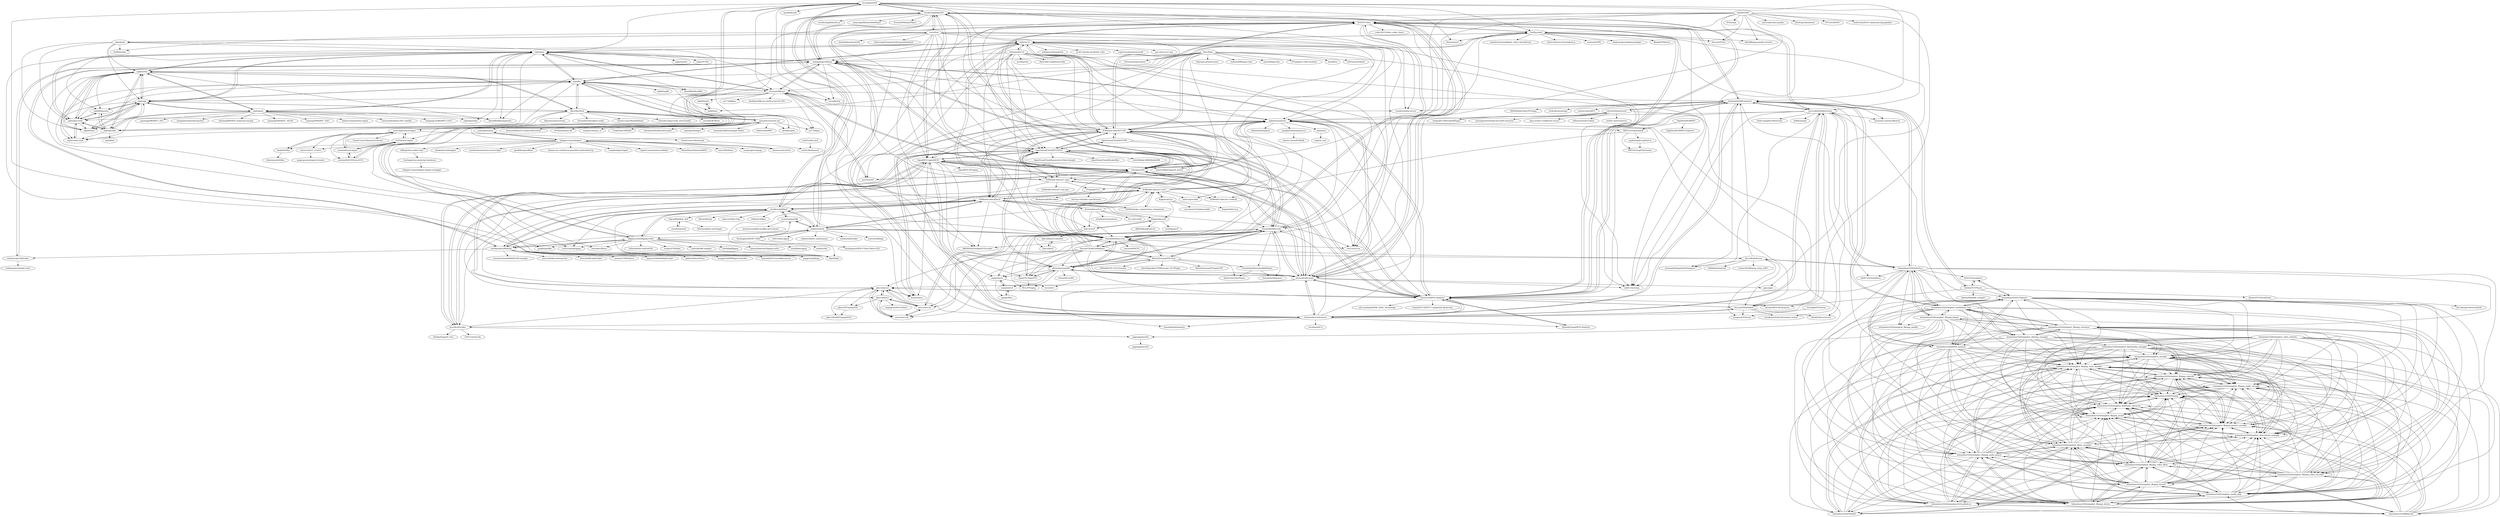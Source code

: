 digraph G {
"cisco/openh264" -> "strukturag/libde265"
"cisco/openh264" -> "cisco/libsrtp" ["e"=1]
"cisco/openh264" -> "ireader/media-server" ["e"=1]
"cisco/openh264" -> "IENT/YUView"
"cisco/openh264" -> "webmproject/libvpx"
"cisco/openh264" -> "mstorsjo/fdk-aac"
"cisco/openh264" -> "lynckia/licode" ["e"=1]
"cisco/openh264" -> "Haivision/srt" ["e"=1]
"cisco/openh264" -> "google/grafika" ["e"=1]
"cisco/openh264" -> "GStreamer/gstreamer" ["e"=1]
"cisco/openh264" -> "libjpeg-turbo/libjpeg-turbo"
"cisco/openh264" -> "Netflix/vmaf"
"cisco/openh264" -> "aizvorski/h264bitstream"
"cisco/openh264" -> "xiph/opus"
"cisco/openh264" -> "latelee/H264BSAnalyzer"
"libav/libav" -> "OpenHEVC/openHEVC"
"libav/libav" -> "GStreamer/gstreamer" ["e"=1]
"libav/libav" -> "sekrit-twc/zimg" ["e"=1]
"libav/libav" -> "videolan/x265"
"libav/libav" -> "mstorsjo/fdk-aac"
"libav/libav" -> "webmproject/libvpx"
"libav/libav" -> "mirror/x264"
"libav/libav" -> "libav/gas-preprocessor" ["e"=1]
"libav/libav" -> "zimbatm/ffmpeg-static" ["e"=1]
"libav/libav" -> "haasn/libplacebo" ["e"=1]
"libav/libav" -> "FFmpeg/nv-codec-headers" ["e"=1]
"libav/libav" -> "libsndfile/libsamplerate" ["e"=1]
"libav/libav" -> "knik0/faac"
"libav/libav" -> "intel/libva" ["e"=1]
"libav/libav" -> "mltframework/mlt" ["e"=1]
"xiph/rav1e" -> "AOMediaCodec/SVT-AV1"
"xiph/rav1e" -> "rust-av/Av1an" ["e"=1]
"xiph/rav1e" -> "AOMediaCodec/libavif"
"xiph/rav1e" -> "xiph/opus"
"xiph/rav1e" -> "videolan/dav1d"
"xiph/rav1e" -> "fraunhoferhhi/vvenc"
"xiph/rav1e" -> "Netflix/vmaf"
"xiph/rav1e" -> "xiph/flac"
"xiph/rav1e" -> "Alkl58/NotEnoughAV1Encodes" ["e"=1]
"xiph/rav1e" -> "libjxl/libjxl" ["e"=1]
"xiph/rav1e" -> "xiph/aomanalyzer"
"xiph/rav1e" -> "pdeljanov/Symphonia" ["e"=1]
"xiph/rav1e" -> "m-ab-s/media-autobuild_suite" ["e"=1]
"xiph/rav1e" -> "vapoursynth/vapoursynth" ["e"=1]
"xiph/rav1e" -> "psy-ex/svt-av1-psy" ["e"=1]
"strukturag/libheif" -> "nokiatech/heif"
"strukturag/libheif" -> "strukturag/libde265"
"strukturag/libheif" -> "AOMediaCodec/libavif"
"strukturag/libheif" -> "libjxl/libjxl" ["e"=1]
"strukturag/libheif" -> "libjpeg-turbo/libjpeg-turbo"
"strukturag/libheif" -> "libvips/libvips" ["e"=1]
"strukturag/libheif" -> "alexcorvi/heic2any" ["e"=1]
"strukturag/libheif" -> "AOMediaCodec/av1-avif"
"strukturag/libheif" -> "xiph/rav1e"
"strukturag/libheif" -> "fraunhoferhhi/vvenc"
"strukturag/libheif" -> "bigcat88/pillow_heif"
"strukturag/libheif" -> "LibRaw/LibRaw" ["e"=1]
"strukturag/libheif" -> "uclouvain/openjpeg" ["e"=1]
"strukturag/libheif" -> "webmproject/libwebp"
"strukturag/libheif" -> "monostream/tifig"
"latelee/H264BSAnalyzer" -> "aizvorski/h264bitstream"
"latelee/H264BSAnalyzer" -> "lheric/GitlHEVCAnalyzer"
"latelee/H264BSAnalyzer" -> "leixiaohua1020/VideoEye"
"latelee/H264BSAnalyzer" -> "IENT/YUView"
"latelee/H264BSAnalyzer" -> "ireader/media-server" ["e"=1]
"latelee/H264BSAnalyzer" -> "ty6815/AvStackDocs" ["e"=1]
"latelee/H264BSAnalyzer" -> "leixiaohua1020/h264_analysis"
"latelee/H264BSAnalyzer" -> "yinwenjie/SimpleH264Analyzer" ["e"=1]
"latelee/H264BSAnalyzer" -> "volvet/h264extractor"
"latelee/H264BSAnalyzer" -> "metartc/metaRTC" ["e"=1]
"latelee/H264BSAnalyzer" -> "leixiaohua1020/simplest_mediadata_test"
"latelee/H264BSAnalyzer" -> "virinext/hevcesbrowser"
"latelee/H264BSAnalyzer" -> "latelee/YUVPlayer"
"latelee/H264BSAnalyzer" -> "ShiftMediaProject/FFmpeg" ["e"=1]
"latelee/H264BSAnalyzer" -> "rockchip-linux/mpp" ["e"=1]
"AOMediaCodec/av1-avif" -> "AOMediaCodec/libavif"
"AOMediaCodec/av1-avif" -> "AOMediaCodec/av1-spec"
"AOMediaCodec/av1-avif" -> "Netflix/image_compression_comparison"
"AOMediaCodec/av1-avif" -> "AOMediaCodec/av1-isobmff"
"AOMediaCodec/av1-avif" -> "Kagami/avif.js"
"AOMediaCodec/av1-avif" -> "AOMediaCodec/SVT-AV1"
"AOMediaCodec/av1-avif" -> "xiph/aomanalyzer"
"AOMediaCodec/av1-avif" -> "natis1/qencoder" ["e"=1]
"AOMediaCodec/av1-avif" -> "xiph/rav1e"
"AOMediaCodec/av1-avif" -> "fraunhoferhhi/vvenc"
"AOMediaCodec/av1-avif" -> "strukturag/libheif"
"videolan/x265" -> "mirror/x264"
"videolan/x265" -> "webmproject/libvpx"
"videolan/x265" -> "OpenHEVC/openHEVC"
"videolan/x265" -> "ultravideo/kvazaar"
"videolan/x265" -> "lheric/GitlHEVCAnalyzer"
"videolan/x265" -> "strukturag/libde265"
"videolan/x265" -> "fraunhoferhhi/vvenc"
"videolan/x265" -> "OpenVisualCloud/SVT-HEVC"
"videolan/x265" -> "IENT/YUView"
"videolan/x265" -> "AOMediaCodec/SVT-AV1"
"videolan/x265" -> "pkuvcl/xavs2"
"videolan/x265" -> "ksvc/ks265codec"
"videolan/x265" -> "mstorsjo/fdk-aac"
"videolan/x265" -> "AOMediaCodec/av1-spec"
"videolan/x265" -> "fraunhoferhhi/vvdec"
"AOMediaCodec/libavif" -> "AOMediaCodec/av1-avif"
"AOMediaCodec/libavif" -> "libjxl/libjxl" ["e"=1]
"AOMediaCodec/libavif" -> "strukturag/libheif"
"AOMediaCodec/libavif" -> "AOMediaCodec/SVT-AV1"
"AOMediaCodec/libavif" -> "xiph/rav1e"
"AOMediaCodec/libavif" -> "kornelski/cavif-rs"
"AOMediaCodec/libavif" -> "rust-av/Av1an" ["e"=1]
"AOMediaCodec/libavif" -> "Kagami/go-avif"
"AOMediaCodec/libavif" -> "fraunhoferhhi/vvenc"
"AOMediaCodec/libavif" -> "webmproject/libwebp"
"AOMediaCodec/libavif" -> "Netflix/image_compression_comparison"
"AOMediaCodec/libavif" -> "nokiatech/heif"
"AOMediaCodec/libavif" -> "xiph/opus"
"AOMediaCodec/libavif" -> "Alkl58/NotEnoughAV1Encodes" ["e"=1]
"AOMediaCodec/libavif" -> "link-u/cavif"
"videolan/dav1d" -> "xiph/rav1e"
"videolan/dav1d" -> "fraunhoferhhi/vvdec"
"videolan/dav1d" -> "xiph/aomanalyzer"
"videolan/dav1d" -> "AOMediaCodec/SVT-AV1"
"videolan/dav1d" -> "fraunhoferhhi/vvenc"
"videolan/dav1d" -> "mozilla/aom"
"videolan/dav1d" -> "AOMediaCodec/av1-spec"
"videolan/dav1d" -> "rust-av/Av1an" ["e"=1]
"videolan/dav1d" -> "videolan/x265"
"videolan/dav1d" -> "AOMediaCodec/libavif"
"videolan/dav1d" -> "Matroska-Org/libmatroska" ["e"=1]
"videolan/dav1d" -> "OpenVisualCloud/SVT-HEVC"
"videolan/dav1d" -> "webmproject/libvpx"
"videolan/dav1d" -> "mpeg5/xeve"
"videolan/dav1d" -> "sekrit-twc/zimg" ["e"=1]
"divideon/xvc" -> "xiph/aomanalyzer"
"pkuvcl/xavs2" -> "pkuvcl/davs2"
"pkuvcl/xavs2" -> "uavs3/uavs3e"
"pkuvcl/xavs2" -> "uavs3/uavs3d"
"pkuvcl/xavs2" -> "pkuvcl/FFmpegAVS2"
"pkuvcl/xavs2" -> "pkuvcl/buildFFmpegAVS2"
"pkuvcl/xavs2" -> "divideon/xvc"
"pkuvcl/xavs2" -> "lheric/GitlHEVCAnalyzer"
"pkuvcl/xavs2" -> "OpenHEVC/openHEVC"
"strukturag/libde265" -> "OpenHEVC/openHEVC"
"strukturag/libde265" -> "strukturag/libheif"
"strukturag/libde265" -> "strukturag/libde265.js" ["e"=1]
"strukturag/libde265" -> "cisco/openh264"
"strukturag/libde265" -> "ultravideo/kvazaar"
"strukturag/libde265" -> "videolan/x265"
"strukturag/libde265" -> "lheric/GitlHEVCAnalyzer"
"strukturag/libde265" -> "nokiatech/heif"
"strukturag/libde265" -> "webmproject/libvpx"
"strukturag/libde265" -> "IENT/YUView"
"strukturag/libde265" -> "OpenVisualCloud/SVT-HEVC"
"strukturag/libde265" -> "sonysuqin/WasmVideoPlayer" ["e"=1]
"strukturag/libde265" -> "cisco/thor"
"strukturag/libde265" -> "ErosZy/WXInlinePlayer" ["e"=1]
"strukturag/libde265" -> "virinext/hevcesbrowser"
"OpenVisualCloud/SVT-HEVC" -> "OpenVisualCloud/SVT-VP9"
"OpenVisualCloud/SVT-HEVC" -> "ultravideo/kvazaar"
"OpenVisualCloud/SVT-HEVC" -> "AOMediaCodec/SVT-AV1"
"OpenVisualCloud/SVT-HEVC" -> "fraunhoferhhi/vvdec"
"OpenVisualCloud/SVT-HEVC" -> "OpenVisualCloud/Immersive-Video-Sample" ["e"=1]
"OpenVisualCloud/SVT-HEVC" -> "fraunhoferhhi/vvenc"
"OpenVisualCloud/SVT-HEVC" -> "ultravideo/uvg266"
"OpenVisualCloud/SVT-HEVC" -> "OpenVisualCloud/Dockerfiles" ["e"=1]
"OpenVisualCloud/SVT-HEVC" -> "OpenHEVC/openHEVC"
"OpenVisualCloud/SVT-HEVC" -> "virinext/hevcesbrowser"
"OpenVisualCloud/SVT-HEVC" -> "videolan/x265"
"OpenVisualCloud/SVT-HEVC" -> "ksvc/ks265codec"
"OpenVisualCloud/SVT-HEVC" -> "Intel-Media-SDK/MediaSDK" ["e"=1]
"OpenVisualCloud/SVT-HEVC" -> "lheric/GitlHEVCAnalyzer"
"OpenVisualCloud/SVT-HEVC" -> "AOMediaCodec/av1-spec"
"monostream/tifig" -> "nokiatech/heif"
"monostream/tifig" -> "monostream/k8s-localflex-provisioner"
"monostream/tifig" -> "strukturag/libheif"
"dbry/WavPack" -> "xiph/vorbis"
"dbry/WavPack" -> "xiph/flac"
"dbry/WavPack" -> "xiph/vorbis-tools"
"dbry/WavPack" -> "dbry/wavpack-stream"
"dbry/WavPack" -> "xiph/ogg"
"dbry/WavPack" -> "gchudov/cuetools.net"
"dbry/WavPack" -> "xiph/opusfile"
"dbry/WavPack" -> "xiph/opus-tools"
"dbry/WavPack" -> "fernandotcl/monkeys-audio"
"dbry/WavPack" -> "Sound-Linux-More/falabaac"
"dbry/WavPack" -> "Chocobo1/opus-tools_win32-build" ["e"=1]
"dbry/WavPack" -> "mzuther/K-Meter" ["e"=1]
"AOMediaCodec/SVT-AV1" -> "xiph/rav1e"
"AOMediaCodec/SVT-AV1" -> "OpenVisualCloud/SVT-HEVC"
"AOMediaCodec/SVT-AV1" -> "OpenVisualCloud/SVT-VP9"
"AOMediaCodec/SVT-AV1" -> "fraunhoferhhi/vvenc"
"AOMediaCodec/SVT-AV1" -> "rust-av/Av1an" ["e"=1]
"AOMediaCodec/SVT-AV1" -> "xiph/aomanalyzer"
"AOMediaCodec/SVT-AV1" -> "AOMediaCodec/libavif"
"AOMediaCodec/SVT-AV1" -> "videolan/x265"
"AOMediaCodec/SVT-AV1" -> "fraunhoferhhi/vvdec"
"AOMediaCodec/SVT-AV1" -> "Netflix/vmaf"
"AOMediaCodec/SVT-AV1" -> "AOMediaCodec/av1-spec"
"AOMediaCodec/SVT-AV1" -> "Alkl58/NotEnoughAV1Encodes" ["e"=1]
"AOMediaCodec/SVT-AV1" -> "IENT/YUView"
"AOMediaCodec/SVT-AV1" -> "webmproject/libvpx"
"AOMediaCodec/SVT-AV1" -> "lheric/GitlHEVCAnalyzer"
"DigiDNA/ISOBMFF" -> "DigiDNA/ISOBMFF-Explorer"
"DigiDNA/ISOBMFF" -> "MPEGGroup/isobmff"
"Kagami/go-avif" -> "link-u/cavif"
"Kagami/go-avif" -> "joedrago/avif"
"Kagami/go-avif" -> "Alkl58/MegaPixel-Qt" ["e"=1]
"aizvorski/h264bitstream" -> "latelee/H264BSAnalyzer"
"aizvorski/h264bitstream" -> "shi-yan/H264Naked"
"aizvorski/h264bitstream" -> "virinext/hevcesbrowser"
"aizvorski/h264bitstream" -> "IENT/YUView"
"aizvorski/h264bitstream" -> "slhck/h26x-extractor"
"aizvorski/h264bitstream" -> "leixiaohua1020/VideoEye"
"aizvorski/h264bitstream" -> "lheric/GitlHEVCAnalyzer"
"aizvorski/h264bitstream" -> "yinwenjie/SimpleH264Analyzer" ["e"=1]
"aizvorski/h264bitstream" -> "axiomatic-systems/Bento4" ["e"=1]
"aizvorski/h264bitstream" -> "leslie-wang/hevcbitstream"
"aizvorski/h264bitstream" -> "leixiaohua1020/h264_analysis"
"aizvorski/h264bitstream" -> "xiph/aomanalyzer"
"aizvorski/h264bitstream" -> "sekrit-twc/zimg" ["e"=1]
"aizvorski/h264bitstream" -> "lieff/minimp4" ["e"=1]
"aizvorski/h264bitstream" -> "mradionov/h264-bitstream-viewer"
"hongch911/WiresharkPlugin" -> "volvet/h264extractor"
"tuffy/python-audio-tools" -> "leo-bogert/accuraterip-checksum"
"rolinh/VQMT" -> "aizvorski/video-quality" ["e"=1]
"rolinh/VQMT" -> "JNoDuq/videobench" ["e"=1]
"rolinh/VQMT" -> "slhck/ffmpeg-quality-metrics" ["e"=1]
"rolinh/VQMT" -> "OpenVisualCloud/SVT-HEVC"
"rolinh/VQMT" -> "FVC2018/DLVC" ["e"=1]
"rolinh/VQMT" -> "wolverinn/HEVC-deep-learning-pipeline" ["e"=1]
"rolinh/VQMT" -> "Anserw/Bjontegaard_metric" ["e"=1]
"rolinh/VQMT" -> "virinext/hevcesbrowser"
"rolinh/VQMT" -> "xiph/aomanalyzer"
"rolinh/VQMT" -> "NTIA/vqm"
"rolinh/VQMT" -> "Netflix/vmaf"
"rolinh/VQMT" -> "ultravideo/kvazaar"
"rolinh/VQMT" -> "Tencent/DVQA" ["e"=1]
"rolinh/VQMT" -> "IENT/YUView"
"rolinh/VQMT" -> "sekrit-twc/zimg" ["e"=1]
"OpenVVC/OpenVVC" -> "ultravideo/uvg266"
"OpenVVC/OpenVVC" -> "fraunhoferhhi/vvdec"
"OpenVVC/OpenVVC" -> "ffvvc/FFmpeg"
"MPEGGroup/isobmff" -> "MPEGGroup/FileFormat"
"MPEGGroup/isobmff" -> "mp4ra/mp4ra.github.io"
"MPEGGroup/isobmff" -> "AOMediaCodec/av1-isobmff"
"gchudov/cuetools.net" -> "xiph/flac"
"gchudov/cuetools.net" -> "nu774/qaac" ["e"=1]
"gchudov/cuetools.net" -> "dbry/WavPack"
"gchudov/cuetools.net" -> "UniqProject/BDInfo" ["e"=1]
"gchudov/cuetools.net" -> "wieslawsoltes/BatchEncoder"
"gchudov/cuetools.net" -> "cyanreg/cyanrip"
"gchudov/cuetools.net" -> "superg/redumper" ["e"=1]
"gchudov/cuetools.net" -> "sacd-ripper/sacd-ripper"
"gchudov/cuetools.net" -> "saramibreak/DiscImageCreator" ["e"=1]
"gchudov/cuetools.net" -> "EuFlo/sacd-ripper"
"gchudov/cuetools.net" -> "alexkay/spek" ["e"=1]
"gchudov/cuetools.net" -> "SabreTools/MPF" ["e"=1]
"gchudov/cuetools.net" -> "hxseven/Remove-Empty-Directories"
"gchudov/cuetools.net" -> "DerKoun/bsnes-hd" ["e"=1]
"gchudov/cuetools.net" -> "reupen/columns_ui" ["e"=1]
"carsales/pyheif" -> "bigcat88/pillow_heif"
"AOMediaCodec/av1-spec" -> "xiph/aomanalyzer"
"AOMediaCodec/av1-spec" -> "AOMediaCodec/av1-rtp-spec"
"AOMediaCodec/av1-spec" -> "AOMediaCodec/av1-isobmff"
"AOMediaCodec/av1-spec" -> "AOMediaCodec/av1-avif"
"AOMediaCodec/av1-spec" -> "OpenVisualCloud/SVT-HEVC"
"AOMediaCodec/av1-spec" -> "FFmpeg/FFV1"
"AOMediaCodec/av1-spec" -> "AOMediaCodec/SVT-AV1"
"AOMediaCodec/av1-spec" -> "ksvc/ks265codec"
"liuziangexit/HEIF-Utility" -> "liuziangexit/HEIF-Utility-Native-DLL"
"liuziangexit/HEIF-Utility" -> "nokiatech/heif"
"liuziangexit/HEIF-Utility" -> "monostream/tifig"
"ksvc/MediaParser" -> "imagora/FlvParser"
"ksvc/MediaParser" -> "yinwenjie/SimpleH264Analyzer" ["e"=1]
"ksvc/MediaParser" -> "leixiaohua1020/VideoEye"
"ksvc/MediaParser" -> "bilibili/jni4android" ["e"=1]
"ksvc/MediaParser" -> "shi-yan/H264Naked"
"ksvc/MediaParser" -> "runner365/ffmpeg_rtmp_h265" ["e"=1]
"ksvc/MediaParser" -> "latelee/H264BSAnalyzer"
"hank/dsf2flac" -> "dhalsimax/dsf2flac"
"hank/dsf2flac" -> "sacd-ripper/sacd-ripper"
"pkuvcl/davs2" -> "pkuvcl/xavs2"
"pkuvcl/davs2" -> "uavs3/uavs3d"
"pkuvcl/davs2" -> "pkuvcl/FFmpegAVS2"
"pkuvcl/davs2" -> "uavs3/uavs3e"
"pkuvcl/davs2" -> "xiejingcai/AVS2-Player"
"ultravideo/kvazaar" -> "OpenVisualCloud/SVT-HEVC"
"ultravideo/kvazaar" -> "OpenHEVC/openHEVC"
"ultravideo/kvazaar" -> "lheric/GitlHEVCAnalyzer"
"ultravideo/kvazaar" -> "ultravideo/uvg266"
"ultravideo/kvazaar" -> "videolan/x265"
"ultravideo/kvazaar" -> "fraunhoferhhi/vvenc"
"ultravideo/kvazaar" -> "virinext/hevcesbrowser"
"ultravideo/kvazaar" -> "strukturag/libde265"
"ultravideo/kvazaar" -> "IENT/YUView"
"ultravideo/kvazaar" -> "fraunhoferhhi/vvdec"
"ultravideo/kvazaar" -> "gpac/gpac" ["e"=1]
"ultravideo/kvazaar" -> "pkuvcl/xavs2"
"ultravideo/kvazaar" -> "sekrit-twc/zimg" ["e"=1]
"ultravideo/kvazaar" -> "webmproject/libvpx"
"ultravideo/kvazaar" -> "fraunhoferhhi/omaf.js" ["e"=1]
"Kagami/avif.js" -> "Kagami/go-avif"
"Kagami/avif.js" -> "AOMediaCodec/av1-avif"
"Kagami/avif.js" -> "Kagami/dav1d.js"
"Kagami/avif.js" -> "saschazar21/webassembly" ["e"=1]
"setmind/SACDExtractGUI" -> "setmind/sacd-ripper"
"setmind/SACDExtractGUI" -> "EuFlo/sacd-ripper"
"OpenVisualCloud/SVT-VP9" -> "OpenVisualCloud/SVT-HEVC"
"OpenVisualCloud/SVT-VP9" -> "AOMediaCodec/SVT-AV1"
"OpenVisualCloud/SVT-VP9" -> "natis1/qencoder" ["e"=1]
"OpenVisualCloud/SVT-VP9" -> "FFmpeg/FFV1"
"pkuvcl/FFmpegAVS2" -> "pkuvcl/buildFFmpegAVS2"
"setmind/sacd-ripper" -> "setmind/SACDExtractGUI"
"setmind/sacd-ripper" -> "EuFlo/sacd-ripper"
"setmind/sacd-ripper" -> "sacd-ripper/sacd-ripper"
"Sound-Linux-More/sacd" -> "tari01/libodiosacd"
"XimingCheng/HEVCAnalyzer" -> "lheric/GitlHEVCAnalyzer"
"pengbins/aomanalyzer.io" -> "master-of-zen/PyMark"
"xiph/flac" -> "xiph/opus"
"xiph/flac" -> "xiph/vorbis"
"xiph/flac" -> "xiph/ogg"
"xiph/flac" -> "gchudov/cuetools.net"
"xiph/flac" -> "dbry/WavPack"
"xiph/flac" -> "nu774/qaac" ["e"=1]
"xiph/flac" -> "xiph/opus-tools"
"xiph/flac" -> "xiph/opusfile"
"xiph/flac" -> "libsndfile/libsndfile" ["e"=1]
"xiph/flac" -> "xiph/rav1e"
"xiph/flac" -> "mstorsjo/fdk-aac"
"xiph/flac" -> "alexkay/spek" ["e"=1]
"xiph/flac" -> "libjxl/libjxl" ["e"=1]
"xiph/flac" -> "xiph/theora"
"xiph/flac" -> "taglib/taglib" ["e"=1]
"leixiaohua1020/simplest_ffmpeg_player" -> "leixiaohua1020/VideoEye"
"leixiaohua1020/simplest_ffmpeg_player" -> "leixiaohua1020/simplest_mediadata_test"
"leixiaohua1020/simplest_ffmpeg_player" -> "leixiaohua1020/simplest_ffmpeg_video_encoder"
"leixiaohua1020/simplest_ffmpeg_player" -> "leixiaohua1020/simplest_ffmpeg_streamer"
"leixiaohua1020/simplest_ffmpeg_player" -> "leixiaohua1020/simplest_ffmpeg_format"
"leixiaohua1020/simplest_ffmpeg_player" -> "leixiaohua1020/h264_analysis"
"leixiaohua1020/simplest_ffmpeg_player" -> "leixiaohua1020/simplest_ffmpeg_mobile" ["e"=1]
"leixiaohua1020/simplest_ffmpeg_player" -> "leixiaohua1020/simplest_librtmp_example"
"leixiaohua1020/simplest_ffmpeg_player" -> "leixiaohua1020/simplest_ffmpeg_audio_player"
"leixiaohua1020/simplest_ffmpeg_player" -> "leixiaohua1020/simplest_ffmpeg_mem_handler"
"leixiaohua1020/simplest_ffmpeg_player" -> "leixiaohua1020/ffplaymfc"
"leixiaohua1020/simplest_ffmpeg_player" -> "leixiaohua1020/simplest_ffmpeg_video_filter"
"leixiaohua1020/simplest_ffmpeg_player" -> "leixiaohua1020/simplest_ffmpeg_device"
"leixiaohua1020/simplest_ffmpeg_player" -> "leixiaohua1020/YUVplayer"
"leixiaohua1020/simplest_ffmpeg_player" -> "leixiaohua1020/simplest_ffmpeg_swscale"
"leixiaohua1020/simplest_ffmpeg_audio_player" -> "leixiaohua1020/simplest_keyframe_extractor"
"leixiaohua1020/simplest_ffmpeg_audio_player" -> "leixiaohua1020/simplest_ffmpeg_avutil"
"leixiaohua1020/simplest_ffmpeg_audio_player" -> "leixiaohua1020/simplest_directshow_example"
"leixiaohua1020/simplest_ffmpeg_audio_player" -> "leixiaohua1020/simplest_ffmpeg_swscale"
"leixiaohua1020/simplest_ffmpeg_audio_player" -> "leixiaohua1020/simplest_media_play"
"leixiaohua1020/simplest_ffmpeg_audio_player" -> "leixiaohua1020/simplest_ffmpeg_picture_encoder"
"leixiaohua1020/simplest_ffmpeg_audio_player" -> "leixiaohua1020/simplest_ffmpeg_mem_handler"
"leixiaohua1020/simplest_ffmpeg_audio_player" -> "leixiaohua1020/FFmpeg"
"leixiaohua1020/simplest_ffmpeg_audio_player" -> "leixiaohua1020/simplest_ffmpeg_audio_encoder"
"leixiaohua1020/simplest_ffmpeg_audio_player" -> "leixiaohua1020/simplest_ffmpeg_device"
"leixiaohua1020/simplest_ffmpeg_audio_player" -> "leixiaohua1020/simplest_libvlc_example"
"leixiaohua1020/simplest_ffmpeg_audio_player" -> "leixiaohua1020/simplest_ffmpeg_video_filter"
"leixiaohua1020/simplest_ffmpeg_audio_player" -> "leixiaohua1020/leixiaohua1020.github.io"
"leixiaohua1020/simplest_ffmpeg_audio_player" -> "leixiaohua1020/simplest_encoder"
"leixiaohua1020/simplest_ffmpeg_audio_player" -> "leixiaohua1020/TIandSI"
"leixiaohua1020/simplest_ffmpeg_video_encoder" -> "leixiaohua1020/simplest_ffmpeg_picture_encoder"
"leixiaohua1020/simplest_ffmpeg_video_encoder" -> "leixiaohua1020/simplest_ffmpeg_audio_encoder"
"leixiaohua1020/simplest_ffmpeg_video_encoder" -> "leixiaohua1020/simplest_ffmpeg_mem_handler"
"leixiaohua1020/simplest_ffmpeg_video_encoder" -> "leixiaohua1020/simplest_ffmpeg_format"
"leixiaohua1020/simplest_ffmpeg_video_encoder" -> "leixiaohua1020/simplest_keyframe_extractor"
"leixiaohua1020/simplest_ffmpeg_video_encoder" -> "leixiaohua1020/simplest_ffmpeg_swscale"
"leixiaohua1020/simplest_ffmpeg_video_encoder" -> "leixiaohua1020/simplest_ffmpeg_device"
"leixiaohua1020/simplest_ffmpeg_video_encoder" -> "leixiaohua1020/simplest_ffmpeg_avutil"
"leixiaohua1020/simplest_ffmpeg_video_encoder" -> "leixiaohua1020/FFmpeg"
"leixiaohua1020/simplest_ffmpeg_video_encoder" -> "leixiaohua1020/simplest_encoder"
"leixiaohua1020/simplest_ffmpeg_video_encoder" -> "leixiaohua1020/simplest_ffmpeg_video_filter"
"leixiaohua1020/simplest_ffmpeg_video_encoder" -> "leixiaohua1020/simplest_directshow_example"
"leixiaohua1020/simplest_ffmpeg_video_encoder" -> "leixiaohua1020/simplest_libvlc_example"
"leixiaohua1020/simplest_ffmpeg_video_encoder" -> "leixiaohua1020/simplest_media_play"
"leixiaohua1020/simplest_ffmpeg_video_encoder" -> "leixiaohua1020/leixiaohua1020.github.io"
"xiph/opus" -> "xiph/flac"
"xiph/opus" -> "xiph/ogg"
"xiph/opus" -> "xiph/vorbis"
"xiph/opus" -> "xiph/opus-tools"
"xiph/opus" -> "mstorsjo/fdk-aac"
"xiph/opus" -> "xiph/speex"
"xiph/opus" -> "xiph/opusfile"
"xiph/opus" -> "xiph/rav1e"
"xiph/opus" -> "xiph/speexdsp" ["e"=1]
"xiph/opus" -> "xiph/rnnoise" ["e"=1]
"xiph/opus" -> "xiph/LPCNet" ["e"=1]
"xiph/opus" -> "libsndfile/libsamplerate" ["e"=1]
"xiph/opus" -> "webmproject/libvpx"
"xiph/opus" -> "xiph/libopusenc"
"xiph/opus" -> "libsndfile/libsndfile" ["e"=1]
"leixiaohua1020/VideoEye" -> "leixiaohua1020/h264_analysis"
"leixiaohua1020/VideoEye" -> "latelee/H264BSAnalyzer"
"leixiaohua1020/VideoEye" -> "leixiaohua1020/simplest_ffmpeg_player"
"leixiaohua1020/VideoEye" -> "leixiaohua1020/YUVplayer"
"leixiaohua1020/VideoEye" -> "leixiaohua1020/simplest_mediadata_test"
"leixiaohua1020/VideoEye" -> "leixiaohua1020/simplest_librtmp_example"
"leixiaohua1020/VideoEye" -> "leixiaohua1020/simplest_ffmpeg_streamer"
"leixiaohua1020/VideoEye" -> "aizvorski/h264bitstream"
"leixiaohua1020/VideoEye" -> "ksvc/MediaParser"
"leixiaohua1020/VideoEye" -> "Tee0125/yuvplayer"
"leixiaohua1020/VideoEye" -> "leixiaohua1020/simplest_ffmpeg_video_encoder"
"leixiaohua1020/VideoEye" -> "ty6815/AvStackDocs" ["e"=1]
"leixiaohua1020/VideoEye" -> "leixiaohua1020/simplest_ffmpeg_mobile" ["e"=1]
"leixiaohua1020/VideoEye" -> "lheric/GitlHEVCAnalyzer"
"leixiaohua1020/VideoEye" -> "leixiaohua1020/simplest_ffmpeg_audio_player"
"leixiaohua1020/simplest_ffmpeg_streamer" -> "leixiaohua1020/simplest_librtmp_example"
"leixiaohua1020/simplest_ffmpeg_streamer" -> "leixiaohua1020/simplest_ffmpeg_device"
"leixiaohua1020/simplest_ffmpeg_streamer" -> "leixiaohua1020/simplest_ffmpeg_video_encoder"
"leixiaohua1020/simplest_ffmpeg_streamer" -> "leixiaohua1020/simplest_ffmpeg_format"
"leixiaohua1020/simplest_ffmpeg_streamer" -> "leixiaohua1020/simplest_ffmpeg_player"
"leixiaohua1020/simplest_ffmpeg_streamer" -> "leixiaohua1020/simplest_ffmpeg_video_filter"
"leixiaohua1020/simplest_ffmpeg_streamer" -> "leixiaohua1020/simplest_ffmpeg_picture_encoder"
"leixiaohua1020/simplest_ffmpeg_streamer" -> "leixiaohua1020/simplest_ffmpeg_audio_encoder"
"leixiaohua1020/simplest_ffmpeg_streamer" -> "leixiaohua1020/simplest_encoder"
"leixiaohua1020/simplest_ffmpeg_streamer" -> "leixiaohua1020/simplest_ffmpeg_mem_handler"
"leixiaohua1020/simplest_ffmpeg_streamer" -> "leixiaohua1020/h264_analysis"
"leixiaohua1020/simplest_ffmpeg_streamer" -> "leixiaohua1020/simplest_ffmpeg_swscale"
"leixiaohua1020/simplest_ffmpeg_streamer" -> "leixiaohua1020/YUVplayer"
"leixiaohua1020/simplest_ffmpeg_streamer" -> "leixiaohua1020/simplest_mediadata_test"
"leixiaohua1020/simplest_ffmpeg_streamer" -> "leixiaohua1020/simplest_ffmpeg_audio_player"
"xiph/speex" -> "xiph/speexdsp" ["e"=1]
"xiph/speex" -> "xiph/opus"
"xiph/speex" -> "xiph/ogg"
"xiph/speex" -> "cpuimage/WebRTC_VAD" ["e"=1]
"xiph/speex" -> "xiph/vorbis"
"xiph/speex" -> "athena-team/athena-signal" ["e"=1]
"xiph/speex" -> "wavesaudio/Speex-AEC-matlab" ["e"=1]
"xiph/speex" -> "YangangCao/WebRTC-3A1V" ["e"=1]
"xiph/speex" -> "cpuimage/WebRTC_AGC" ["e"=1]
"xiph/speex" -> "xiongyihui/speexdsp-python" ["e"=1]
"xiph/speex" -> "shichaog/WebRTC-audio-processing" ["e"=1]
"xiph/speex" -> "cpuimage/WebRTC_AECM" ["e"=1]
"xiph/speex" -> "xiph/vorbis-tools"
"xiph/speex" -> "libsndfile/libsamplerate" ["e"=1]
"xiph/speex" -> "xiph/theora"
"webmproject/libwebp" -> "webmproject/libvpx"
"webmproject/libwebp" -> "pnggroup/libpng" ["e"=1]
"webmproject/libwebp" -> "AOMediaCodec/libavif"
"webmproject/libwebp" -> "libjpeg-turbo/libjpeg-turbo"
"webmproject/libwebp" -> "webmproject/libwebm"
"webmproject/libwebp" -> "tinymind/LSUnusedResources" ["e"=1]
"webmproject/libwebp" -> "carsonmcdonald/WebP-iOS-example" ["e"=1]
"webmproject/libwebp" -> "strukturag/libheif"
"webmproject/libwebp" -> "microsoft/plcrashreporter" ["e"=1]
"webmproject/libwebp" -> "Tencent/MLeaksFinder" ["e"=1]
"webmproject/libwebp" -> "libjxl/libjxl" ["e"=1]
"webmproject/libwebp" -> "casatwy/CTMediator" ["e"=1]
"webmproject/libwebp" -> "zjupure/GlideWebpDecoder" ["e"=1]
"webmproject/libwebp" -> "gdbinit/MachOView" ["e"=1]
"webmproject/libwebp" -> "wangmchn/WMPageController" ["e"=1]
"fraunhoferhhi/vvdec" -> "fraunhoferhhi/vvenc"
"fraunhoferhhi/vvdec" -> "ultravideo/uvg266"
"fraunhoferhhi/vvdec" -> "MartinEesmaa/VVCEasy"
"fraunhoferhhi/vvdec" -> "OpenVVC/OpenVVC"
"fraunhoferhhi/vvdec" -> "TencentCloud/O266player"
"fraunhoferhhi/vvdec" -> "OpenVisualCloud/SVT-HEVC"
"fraunhoferhhi/vvdec" -> "uavs3/uavs3e"
"fraunhoferhhi/vvdec" -> "fraunhoferhhi/vvdecWebPlayer"
"fraunhoferhhi/vvdec" -> "ffvvc/FFmpeg"
"fraunhoferhhi/vvdec" -> "ultravideo/kvazaar"
"fraunhoferhhi/vvdec" -> "AOMediaCodec/SVT-AV1"
"fraunhoferhhi/vvdec" -> "xiph/aomanalyzer"
"fraunhoferhhi/vvdec" -> "uavs3/uavs3d"
"fraunhoferhhi/vvdec" -> "mpeg5/xeve"
"fraunhoferhhi/vvdec" -> "fraunhoferhhi/xpsnr"
"kornelski/cavif-rs" -> "AOMediaCodec/libavif"
"kornelski/cavif-rs" -> "link-u/cavif"
"kornelski/cavif-rs" -> "Kagami/go-avif"
"kornelski/cavif-rs" -> "tirr-c/jxl-oxide" ["e"=1]
"kornelski/cavif-rs" -> "AOMediaCodec/av1-avif"
"kornelski/cavif-rs" -> "cloudinary/ssimulacra"
"webmproject/libwebm" -> "webmproject/libvpx"
"webmproject/libwebm" -> "webmproject/webm-tools"
"webmproject/libvpx" -> "webmproject/libwebm"
"webmproject/libvpx" -> "videolan/x265"
"webmproject/libvpx" -> "webmproject/libwebp"
"webmproject/libvpx" -> "mstorsjo/fdk-aac"
"webmproject/libvpx" -> "ultravideo/kvazaar"
"webmproject/libvpx" -> "uclouvain/openjpeg" ["e"=1]
"webmproject/libvpx" -> "AOMediaCodec/SVT-AV1"
"webmproject/libvpx" -> "OpenVisualCloud/SVT-HEVC"
"webmproject/libvpx" -> "xiph/aomanalyzer"
"webmproject/libvpx" -> "cisco/libsrtp" ["e"=1]
"webmproject/libvpx" -> "strukturag/libde265"
"webmproject/libvpx" -> "xiph/opus"
"webmproject/libvpx" -> "AOMediaCodec/av1-spec"
"webmproject/libvpx" -> "xiph/vorbis"
"webmproject/libvpx" -> "cisco/openh264"
"xiph/opusfile" -> "xiph/opus-tools"
"xiph/opusfile" -> "xiph/ogg"
"xiph/opusfile" -> "xiph/libopusenc"
"xiph/opusfile" -> "xiph/vorbis-tools"
"xiph/opusfile" -> "xiph/vorbis"
"xiph/opusfile" -> "xiph/libao"
"leixiaohua1020/simplest_ffmpeg_device" -> "leixiaohua1020/simplest_ffmpeg_swscale"
"leixiaohua1020/simplest_ffmpeg_device" -> "leixiaohua1020/simplest_ffmpeg_audio_encoder"
"leixiaohua1020/simplest_ffmpeg_device" -> "leixiaohua1020/simplest_ffmpeg_mem_handler"
"leixiaohua1020/simplest_ffmpeg_device" -> "leixiaohua1020/simplest_ffmpeg_picture_encoder"
"leixiaohua1020/simplest_ffmpeg_device" -> "leixiaohua1020/simplest_keyframe_extractor"
"leixiaohua1020/simplest_ffmpeg_device" -> "leixiaohua1020/simplest_ffmpeg_avutil"
"leixiaohua1020/simplest_ffmpeg_device" -> "leixiaohua1020/FFmpeg"
"leixiaohua1020/simplest_ffmpeg_device" -> "leixiaohua1020/simplest_ffmpeg_audio_player"
"leixiaohua1020/simplest_ffmpeg_device" -> "leixiaohua1020/simplest_ffmpeg_video_filter"
"leixiaohua1020/simplest_ffmpeg_device" -> "leixiaohua1020/simplest_directshow_example"
"leixiaohua1020/simplest_ffmpeg_device" -> "leixiaohua1020/simplest_media_play"
"leixiaohua1020/simplest_ffmpeg_device" -> "leixiaohua1020/simplest_ffmpeg_video_encoder"
"leixiaohua1020/simplest_ffmpeg_device" -> "leixiaohua1020/simplest_encoder"
"leixiaohua1020/simplest_ffmpeg_device" -> "leixiaohua1020/simplest_ffmpeg_format"
"leixiaohua1020/simplest_ffmpeg_device" -> "leixiaohua1020/simplest_libvlc_example"
"EuFlo/sacd-ripper" -> "setmind/sacd-ripper"
"EuFlo/sacd-ripper" -> "setmind/SACDExtractGUI"
"EuFlo/sacd-ripper" -> "sacd-ripper/sacd-ripper"
"EuFlo/sacd-ripper" -> "hank/dsf2flac"
"xiph/opus-tools" -> "xiph/opusfile"
"xiph/opus-tools" -> "xiph/libopusenc"
"xiph/opus-tools" -> "xiph/ogg"
"xiph/opus-tools" -> "xiph/vorbis-tools"
"xiph/opus-tools" -> "xiph/vorbis"
"xiph/opus-tools" -> "xiph/opus"
"xiph/opus-tools" -> "xiph/theora"
"fraunhoferhhi/vvenc" -> "fraunhoferhhi/vvdec"
"fraunhoferhhi/vvenc" -> "ultravideo/uvg266"
"fraunhoferhhi/vvenc" -> "MartinEesmaa/VVCEasy"
"fraunhoferhhi/vvenc" -> "OpenVisualCloud/SVT-HEVC"
"fraunhoferhhi/vvenc" -> "AOMediaCodec/SVT-AV1"
"fraunhoferhhi/vvenc" -> "ultravideo/kvazaar"
"fraunhoferhhi/vvenc" -> "TencentCloud/O266player"
"fraunhoferhhi/vvenc" -> "rust-av/Av1an" ["e"=1]
"fraunhoferhhi/vvenc" -> "OpenVVC/OpenVVC"
"fraunhoferhhi/vvenc" -> "IENT/YUView"
"fraunhoferhhi/vvenc" -> "videolan/x265"
"fraunhoferhhi/vvenc" -> "microsoft/DCVC" ["e"=1]
"fraunhoferhhi/vvenc" -> "uavs3/uavs3e"
"fraunhoferhhi/vvenc" -> "Alkl58/NotEnoughAV1Encodes" ["e"=1]
"fraunhoferhhi/vvenc" -> "xiph/aomanalyzer"
"mirror/x264" -> "videolan/x265"
"mirror/x264" -> "mstorsjo/fdk-aac"
"xiph/daala" -> "xiph/theora"
"xiph/daala" -> "cisco/thor"
"xiph/daala" -> "xiph/opus-tools"
"xiph/daala" -> "xiph/vorbis"
"xiph/daala" -> "xiph/ogg"
"xiph/daala" -> "foo86/dcadec" ["e"=1]
"xiph/daala" -> "xiph/opus"
"xiph/daala" -> "divideon/xvc"
"uavs3/uavs3d" -> "uavs3/uavs3e"
"uavs3/uavs3d" -> "pkuvcl/davs2"
"uavs3/uavs3d" -> "pkuvcl/xavs2"
"leixiaohua1020/simplest_ffmpeg_video_filter" -> "leixiaohua1020/simplest_ffmpeg_swscale"
"leixiaohua1020/simplest_ffmpeg_video_filter" -> "leixiaohua1020/simplest_ffmpeg_picture_encoder"
"leixiaohua1020/simplest_ffmpeg_video_filter" -> "leixiaohua1020/simplest_ffmpeg_mem_handler"
"leixiaohua1020/simplest_ffmpeg_video_filter" -> "leixiaohua1020/simplest_ffmpeg_format"
"leixiaohua1020/simplest_ffmpeg_video_filter" -> "leixiaohua1020/simplest_ffmpeg_device"
"leixiaohua1020/simplest_ffmpeg_video_filter" -> "leixiaohua1020/simplest_keyframe_extractor"
"leixiaohua1020/simplest_ffmpeg_video_filter" -> "leixiaohua1020/simplest_ffmpeg_avutil"
"leixiaohua1020/simplest_ffmpeg_video_filter" -> "leixiaohua1020/simplest_ffmpeg_audio_player"
"leixiaohua1020/simplest_ffmpeg_video_filter" -> "leixiaohua1020/simplest_ffmpeg_audio_encoder"
"leixiaohua1020/simplest_ffmpeg_video_filter" -> "leixiaohua1020/FFmpeg"
"leixiaohua1020/simplest_ffmpeg_video_filter" -> "leixiaohua1020/simplest_media_play"
"leixiaohua1020/simplest_ffmpeg_video_filter" -> "leixiaohua1020/simplest_directshow_example"
"leixiaohua1020/simplest_ffmpeg_video_filter" -> "leixiaohua1020/simplest_ffmpeg_video_encoder"
"leixiaohua1020/simplest_ffmpeg_video_filter" -> "leixiaohua1020/leixiaohua1020.github.io"
"leixiaohua1020/simplest_ffmpeg_video_filter" -> "leixiaohua1020/simplest_libvlc_example"
"leixiaohua1020/simplest_ffmpeg_mem_handler" -> "leixiaohua1020/simplest_keyframe_extractor"
"leixiaohua1020/simplest_ffmpeg_mem_handler" -> "leixiaohua1020/simplest_ffmpeg_avutil"
"leixiaohua1020/simplest_ffmpeg_mem_handler" -> "leixiaohua1020/simplest_ffmpeg_picture_encoder"
"leixiaohua1020/simplest_ffmpeg_mem_handler" -> "leixiaohua1020/simplest_ffmpeg_swscale"
"leixiaohua1020/simplest_ffmpeg_mem_handler" -> "leixiaohua1020/FFmpeg"
"leixiaohua1020/simplest_ffmpeg_mem_handler" -> "leixiaohua1020/simplest_ffmpeg_audio_encoder"
"leixiaohua1020/simplest_ffmpeg_mem_handler" -> "leixiaohua1020/simplest_directshow_example"
"leixiaohua1020/simplest_ffmpeg_mem_handler" -> "leixiaohua1020/TIandSI"
"leixiaohua1020/simplest_ffmpeg_mem_handler" -> "leixiaohua1020/simplest_encoder"
"Netflix/image_compression_comparison" -> "AOMediaCodec/av1-avif"
"leixiaohua1020/simplest_encoder" -> "leixiaohua1020/simplest_keyframe_extractor"
"leixiaohua1020/simplest_encoder" -> "leixiaohua1020/simplest_ffmpeg_avutil"
"leixiaohua1020/simplest_encoder" -> "leixiaohua1020/FFmpeg"
"leixiaohua1020/simplest_encoder" -> "leixiaohua1020/simplest_ffmpeg_mem_handler"
"leixiaohua1020/simplest_encoder" -> "leixiaohua1020/simplest_ffmpeg_picture_encoder"
"leixiaohua1020/simplest_encoder" -> "leixiaohua1020/simplest_directshow_example"
"leixiaohua1020/simplest_encoder" -> "leixiaohua1020/simplest_ffmpeg_swscale"
"leixiaohua1020/simplest_encoder" -> "leixiaohua1020/simplest_ffmpeg_audio_encoder"
"leixiaohua1020/simplest_encoder" -> "leixiaohua1020/simplest_libvlc_example"
"leixiaohua1020/simplest_encoder" -> "leixiaohua1020/TIandSI"
"leixiaohua1020/simplest_encoder" -> "leixiaohua1020/leixiaohua1020.github.io"
"leixiaohua1020/simplest_ffmpeg_picture_encoder" -> "leixiaohua1020/simplest_keyframe_extractor"
"leixiaohua1020/simplest_ffmpeg_picture_encoder" -> "leixiaohua1020/simplest_ffmpeg_avutil"
"leixiaohua1020/simplest_ffmpeg_picture_encoder" -> "leixiaohua1020/FFmpeg"
"leixiaohua1020/simplest_ffmpeg_picture_encoder" -> "leixiaohua1020/simplest_ffmpeg_audio_encoder"
"leixiaohua1020/simplest_ffmpeg_picture_encoder" -> "leixiaohua1020/simplest_ffmpeg_swscale"
"leixiaohua1020/simplest_ffmpeg_picture_encoder" -> "leixiaohua1020/simplest_ffmpeg_mem_handler"
"leixiaohua1020/simplest_ffmpeg_picture_encoder" -> "leixiaohua1020/simplest_directshow_example"
"leixiaohua1020/simplest_ffmpeg_picture_encoder" -> "leixiaohua1020/TIandSI"
"leixiaohua1020/simplest_librtmp_example" -> "leixiaohua1020/simplest_ffmpeg_streamer"
"leixiaohua1020/simplest_librtmp_example" -> "leixiaohua1020/simplest_ffmpeg_picture_encoder"
"leixiaohua1020/simplest_librtmp_example" -> "leixiaohua1020/simplest_ffmpeg_video_filter"
"leixiaohua1020/simplest_librtmp_example" -> "leixiaohua1020/simplest_ffmpeg_swscale"
"leixiaohua1020/simplest_librtmp_example" -> "leixiaohua1020/simplest_flashmedia_example"
"leixiaohua1020/simplest_librtmp_example" -> "leixiaohua1020/simplest_media_play"
"leixiaohua1020/simplest_librtmp_example" -> "leixiaohua1020/simplest_ffmpeg_device"
"leixiaohua1020/simplest_librtmp_example" -> "leixiaohua1020/simplest_ffmpeg_audio_player"
"leixiaohua1020/simplest_librtmp_example" -> "leixiaohua1020/simplest_directshow_example"
"leixiaohua1020/simplest_librtmp_example" -> "leixiaohua1020/simplest_keyframe_extractor"
"leixiaohua1020/simplest_librtmp_example" -> "leixiaohua1020/simplest_ffmpeg_mem_handler"
"leixiaohua1020/simplest_librtmp_example" -> "leixiaohua1020/simplest_ffmpeg_format"
"leixiaohua1020/simplest_librtmp_example" -> "leixiaohua1020/simplest_mediadata_test"
"leixiaohua1020/simplest_librtmp_example" -> "leixiaohua1020/simplest_ffmpeg_audio_encoder"
"leixiaohua1020/simplest_librtmp_example" -> "leixiaohua1020/simplest_ffmpeg_avutil"
"leixiaohua1020/simplest_ffmpeg_audio_encoder" -> "leixiaohua1020/simplest_ffmpeg_avutil"
"leixiaohua1020/simplest_ffmpeg_audio_encoder" -> "leixiaohua1020/simplest_ffmpeg_picture_encoder"
"leixiaohua1020/simplest_ffmpeg_audio_encoder" -> "leixiaohua1020/FFmpeg"
"leixiaohua1020/simplest_ffmpeg_audio_encoder" -> "leixiaohua1020/simplest_keyframe_extractor"
"leixiaohua1020/simplest_ffmpeg_audio_encoder" -> "leixiaohua1020/simplest_ffmpeg_swscale"
"leixiaohua1020/simplest_ffmpeg_audio_encoder" -> "leixiaohua1020/simplest_ffmpeg_mem_handler"
"leixiaohua1020/simplest_ffmpeg_audio_encoder" -> "leixiaohua1020/simplest_directshow_example"
"leixiaohua1020/simplest_ffmpeg_format" -> "leixiaohua1020/simplest_ffmpeg_mem_handler"
"leixiaohua1020/simplest_ffmpeg_format" -> "leixiaohua1020/simplest_ffmpeg_picture_encoder"
"leixiaohua1020/simplest_ffmpeg_format" -> "leixiaohua1020/simplest_ffmpeg_swscale"
"leixiaohua1020/simplest_ffmpeg_format" -> "leixiaohua1020/simplest_ffmpeg_video_filter"
"leixiaohua1020/simplest_ffmpeg_format" -> "leixiaohua1020/simplest_ffmpeg_audio_encoder"
"leixiaohua1020/simplest_ffmpeg_format" -> "leixiaohua1020/simplest_ffmpeg_video_encoder"
"leixiaohua1020/simplest_ffmpeg_format" -> "leixiaohua1020/simplest_ffmpeg_avutil"
"leixiaohua1020/simplest_ffmpeg_format" -> "leixiaohua1020/simplest_media_play"
"leixiaohua1020/simplest_ffmpeg_format" -> "leixiaohua1020/simplest_keyframe_extractor"
"leixiaohua1020/simplest_ffmpeg_format" -> "leixiaohua1020/FFmpeg"
"leixiaohua1020/simplest_ffmpeg_format" -> "leixiaohua1020/simplest_directshow_example"
"leixiaohua1020/simplest_ffmpeg_format" -> "leixiaohua1020/simplest_ffmpeg_audio_player"
"leixiaohua1020/simplest_ffmpeg_format" -> "leixiaohua1020/simplest_ffmpeg_device"
"leixiaohua1020/simplest_ffmpeg_format" -> "leixiaohua1020/simplest_libvlc_example"
"leixiaohua1020/simplest_ffmpeg_format" -> "leixiaohua1020/TIandSI"
"leixiaohua1020/simplest_directshow_example" -> "leixiaohua1020/simplest_keyframe_extractor"
"leixiaohua1020/simplest_directshow_example" -> "leixiaohua1020/simplest_ffmpeg_avutil"
"leixiaohua1020/simplest_directshow_example" -> "leixiaohua1020/FFmpeg"
"leixiaohua1020/simplest_directshow_example" -> "leixiaohua1020/simplest_ffmpeg_picture_encoder"
"leixiaohua1020/simplest_directshow_example" -> "leixiaohua1020/simplest_ffmpeg_audio_encoder"
"leixiaohua1020/simplest_directshow_example" -> "leixiaohua1020/simplest_ffmpeg_mem_handler"
"leixiaohua1020/simplest_directshow_example" -> "leixiaohua1020/simplest_libvlc_example"
"leixiaohua1020/simplest_directshow_example" -> "leixiaohua1020/simplest_ffmpeg_swscale"
"leixiaohua1020/simplest_libvlc_example" -> "leixiaohua1020/simplest_keyframe_extractor"
"leixiaohua1020/simplest_libvlc_example" -> "leixiaohua1020/simplest_directshow_example"
"leixiaohua1020/simplest_libvlc_example" -> "leixiaohua1020/simplest_ffmpeg_avutil"
"leixiaohua1020/simplest_libvlc_example" -> "leixiaohua1020/FFmpeg"
"leixiaohua1020/simplest_libvlc_example" -> "leixiaohua1020/simplest_ffmpeg_picture_encoder"
"leixiaohua1020/simplest_libvlc_example" -> "leixiaohua1020/simplest_ffmpeg_audio_encoder"
"leixiaohua1020/simplest_libvlc_example" -> "leixiaohua1020/simplest_ffmpeg_mem_handler"
"leixiaohua1020/simplest_libvlc_example" -> "leixiaohua1020/simplest_media_play"
"leixiaohua1020/simplest_libvlc_example" -> "leixiaohua1020/simplest_ffmpeg_swscale"
"leixiaohua1020/simplest_libvlc_example" -> "leixiaohua1020/simplest_encoder"
"leixiaohua1020/simplest_libvlc_example" -> "leixiaohua1020/simplest_ffmpeg_audio_player"
"leixiaohua1020/simplest_libvlc_example" -> "leixiaohua1020/TIandSI"
"leixiaohua1020/simplest_libvlc_example" -> "leixiaohua1020/ffplaymfc"
"leixiaohua1020/simplest_libvlc_example" -> "leixiaohua1020/leixiaohua1020.github.io"
"leixiaohua1020/simplest_media_play" -> "leixiaohua1020/simplest_ffmpeg_audio_player"
"leixiaohua1020/simplest_media_play" -> "leixiaohua1020/simplest_keyframe_extractor"
"leixiaohua1020/simplest_media_play" -> "leixiaohua1020/simplest_directshow_example"
"leixiaohua1020/simplest_media_play" -> "leixiaohua1020/simplest_ffmpeg_swscale"
"leixiaohua1020/simplest_media_play" -> "leixiaohua1020/simplest_ffmpeg_avutil"
"leixiaohua1020/simplest_media_play" -> "leixiaohua1020/simplest_ffmpeg_mem_handler"
"leixiaohua1020/simplest_media_play" -> "leixiaohua1020/simplest_libvlc_example"
"leixiaohua1020/simplest_media_play" -> "leixiaohua1020/simplest_ffmpeg_picture_encoder"
"leixiaohua1020/simplest_media_play" -> "leixiaohua1020/simplest_ffmpeg_audio_encoder"
"leixiaohua1020/simplest_media_play" -> "leixiaohua1020/FFmpeg"
"leixiaohua1020/simplest_media_play" -> "leixiaohua1020/leixiaohua1020.github.io"
"leixiaohua1020/simplest_media_play" -> "leixiaohua1020/simplest_ffmpeg_device"
"leixiaohua1020/simplest_media_play" -> "leixiaohua1020/simplest_ffmpeg_format"
"leixiaohua1020/simplest_media_play" -> "leixiaohua1020/simplest_ffmpeg_video_filter"
"leixiaohua1020/simplest_media_play" -> "leixiaohua1020/simplest_encoder"
"leixiaohua1020/simplest_ffmpeg_swscale" -> "leixiaohua1020/simplest_ffmpeg_avutil"
"leixiaohua1020/simplest_ffmpeg_swscale" -> "leixiaohua1020/simplest_keyframe_extractor"
"leixiaohua1020/simplest_ffmpeg_swscale" -> "leixiaohua1020/simplest_ffmpeg_picture_encoder"
"leixiaohua1020/simplest_ffmpeg_swscale" -> "leixiaohua1020/simplest_ffmpeg_mem_handler"
"leixiaohua1020/simplest_ffmpeg_swscale" -> "leixiaohua1020/simplest_ffmpeg_audio_encoder"
"leixiaohua1020/simplest_ffmpeg_swscale" -> "leixiaohua1020/FFmpeg"
"leixiaohua1020/simplest_ffmpeg_swscale" -> "leixiaohua1020/simplest_directshow_example"
"leixiaohua1020/simplest_ffmpeg_swscale" -> "leixiaohua1020/simplest_ffmpeg_video_filter"
"leixiaohua1020/simplest_ffmpeg_swscale" -> "leixiaohua1020/simplest_ffmpeg_device"
"leixiaohua1020/leixiaohua1020.github.io" -> "leixiaohua1020/FFmpeg"
"leixiaohua1020/leixiaohua1020.github.io" -> "leixiaohua1020/simplest_keyframe_extractor"
"leixiaohua1020/leixiaohua1020.github.io" -> "leixiaohua1020/simplest_ffmpeg_picture_encoder"
"leixiaohua1020/leixiaohua1020.github.io" -> "leixiaohua1020/simplest_ffmpeg_audio_encoder"
"leixiaohua1020/leixiaohua1020.github.io" -> "leixiaohua1020/simplest_ffmpeg_avutil"
"leixiaohua1020/leixiaohua1020.github.io" -> "leixiaohua1020/simplest_directshow_example"
"leixiaohua1020/leixiaohua1020.github.io" -> "leixiaohua1020/simplest_ffmpeg_swscale"
"leixiaohua1020/leixiaohua1020.github.io" -> "leixiaohua1020/simplest_ffmpeg_mem_handler"
"leixiaohua1020/leixiaohua1020.github.io" -> "leixiaohua1020/simplest_media_play"
"leixiaohua1020/leixiaohua1020.github.io" -> "leixiaohua1020/simplest_libvlc_example"
"leixiaohua1020/leixiaohua1020.github.io" -> "leixiaohua1020/simplest_encoder"
"leixiaohua1020/leixiaohua1020.github.io" -> "leixiaohua1020/simplest_ffmpeg_audio_player"
"leixiaohua1020/leixiaohua1020.github.io" -> "leixiaohua1020/ffplaymfc"
"leixiaohua1020/leixiaohua1020.github.io" -> "leixiaohua1020/TIandSI"
"leixiaohua1020/ffplaymfc" -> "leixiaohua1020/simplest_keyframe_extractor"
"leixiaohua1020/ffplaymfc" -> "leixiaohua1020/simplest_directshow_example"
"leixiaohua1020/ffplaymfc" -> "leixiaohua1020/FFmpeg"
"leixiaohua1020/ffplaymfc" -> "leixiaohua1020/simplest_ffmpeg_picture_encoder"
"leixiaohua1020/ffplaymfc" -> "leixiaohua1020/simplest_ffmpeg_audio_encoder"
"leixiaohua1020/ffplaymfc" -> "leixiaohua1020/simplest_libvlc_example"
"leixiaohua1020/ffplaymfc" -> "leixiaohua1020/simplest_ffmpeg_avutil"
"leixiaohua1020/ffplaymfc" -> "leixiaohua1020/leixiaohua1020.github.io"
"leixiaohua1020/ffplaymfc" -> "leixiaohua1020/simplest_ffmpeg_mem_handler"
"leixiaohua1020/ffplaymfc" -> "leixiaohua1020/simplest_encoder"
"leixiaohua1020/ffplaymfc" -> "leixiaohua1020/simplest_media_play"
"leixiaohua1020/TIandSI" -> "leixiaohua1020/simplest_keyframe_extractor"
"leixiaohua1020/TIandSI" -> "leixiaohua1020/FFmpeg"
"leixiaohua1020/TIandSI" -> "leixiaohua1020/simplest_ffmpeg_avutil"
"leixiaohua1020/TIandSI" -> "leixiaohua1020/simplest_ffmpeg_picture_encoder"
"leixiaohua1020/TIandSI" -> "leixiaohua1020/simplest_ffmpeg_mem_handler"
"leixiaohua1020/simplest_keyframe_extractor" -> "leixiaohua1020/simplest_ffmpeg_avutil"
"leixiaohua1020/simplest_keyframe_extractor" -> "leixiaohua1020/FFmpeg"
"leixiaohua1020/simplest_keyframe_extractor" -> "leixiaohua1020/simplest_ffmpeg_picture_encoder"
"uavs3/uavs3e" -> "uavs3/uavs3d"
"uavs3/uavs3e" -> "pkuvcl/davs2"
"uavs3/uavs3e" -> "pkuvcl/xavs2"
"uavs3/uavs3e" -> "fraunhoferhhi/vvdec"
"link-u/cavif" -> "link-u/davif"
"link-u/cavif" -> "link-u/libavif-container"
"link-u/cavif" -> "Kagami/go-avif"
"simon-r/dr14_t.meter" -> "magicgoose/simple-dr-meter"
"mpeg5/xeve" -> "mpeg5/xevd"
"mpeg5/xeve" -> "mpeg5/ffevc"
"mpeg5/xeve" -> "revcx/revc"
"xiph/awcy" -> "xiph/rd_tool"
"pigpeppa/xin26x" -> "pigpeppa/xin265"
"link-u/davif" -> "link-u/libavif-container"
"mpeg5/xevd" -> "mpeg5/xeve"
"mpeg5/xevd" -> "mpeg5/ffevc"
"link-u/libavif-container" -> "link-u/davif"
"libjpeg-turbo/libjpeg-turbo" -> "pnggroup/libpng" ["e"=1]
"libjpeg-turbo/libjpeg-turbo" -> "mozilla/mozjpeg" ["e"=1]
"libjpeg-turbo/libjpeg-turbo" -> "madler/zlib" ["e"=1]
"libjpeg-turbo/libjpeg-turbo" -> "lemenkov/libyuv" ["e"=1]
"libjpeg-turbo/libjpeg-turbo" -> "uclouvain/openjpeg" ["e"=1]
"libjpeg-turbo/libjpeg-turbo" -> "strukturag/libheif"
"libjpeg-turbo/libjpeg-turbo" -> "bither/bither-android-lib" ["e"=1]
"libjpeg-turbo/libjpeg-turbo" -> "webmproject/libwebp"
"libjpeg-turbo/libjpeg-turbo" -> "ermig1979/Simd" ["e"=1]
"libjpeg-turbo/libjpeg-turbo" -> "android/ndk-samples" ["e"=1]
"libjpeg-turbo/libjpeg-turbo" -> "IENT/YUView"
"libjpeg-turbo/libjpeg-turbo" -> "thorfdbg/libjpeg" ["e"=1]
"libjpeg-turbo/libjpeg-turbo" -> "openstf/android-libjpeg-turbo"
"libjpeg-turbo/libjpeg-turbo" -> "cisco/openh264"
"libjpeg-turbo/libjpeg-turbo" -> "google/grafika" ["e"=1]
"FFmpeg/FFV1" -> "ietf-wg-cellar/flac-specification" ["e"=1]
"FFmpeg/FFV1" -> "MediaArea/RAWcooked" ["e"=1]
"latelee/YUVPlayer" -> "Tee0125/yuvplayer"
"latelee/YUVPlayer" -> "latelee/HEVCBSAnalyzer"
"latelee/YUVPlayer" -> "latelee/Makefile_templet"
"latelee/YUVPlayer" -> "leixiaohua1020/YUVplayer"
"latelee/YUVPlayer" -> "latelee/H264BSAnalyzer"
"latelee/YUVPlayer" -> "Jhuster/YUVDroidTools"
"volvet/h264extractor" -> "hongch911/WiresharkPlugin"
"volvet/h264extractor" -> "latelee/H264BSAnalyzer"
"volvet/h264extractor" -> "hissinger/wireshark-rtp-h264-extractor"
"volvet/h264extractor" -> "open-webrtc-toolkit/owt-server" ["e"=1]
"volvet/h264extractor" -> "willamowius/h323plus" ["e"=1]
"volvet/h264extractor" -> "shi-yan/H264Naked"
"volvet/h264extractor" -> "webrtc-mirror/mirror" ["e"=1]
"IENT/YUView" -> "lheric/GitlHEVCAnalyzer"
"IENT/YUView" -> "latelee/H264BSAnalyzer"
"IENT/YUView" -> "fraunhoferhhi/vvenc"
"IENT/YUView" -> "ultravideo/kvazaar"
"IENT/YUView" -> "aizvorski/h264bitstream"
"IENT/YUView" -> "Netflix/vmaf"
"IENT/YUView" -> "videolan/x265"
"IENT/YUView" -> "virinext/hevcesbrowser"
"IENT/YUView" -> "codec2021/video_codec_learn" ["e"=1]
"IENT/YUView" -> "OpenVisualCloud/SVT-HEVC"
"IENT/YUView" -> "fraunhoferhhi/vvdec"
"IENT/YUView" -> "AOMediaCodec/SVT-AV1"
"IENT/YUView" -> "ireader/media-server" ["e"=1]
"IENT/YUView" -> "strukturag/libde265"
"IENT/YUView" -> "sekrit-twc/zimg" ["e"=1]
"xiph/ogg" -> "xiph/vorbis"
"xiph/ogg" -> "xiph/opusfile"
"xiph/ogg" -> "xiph/theora"
"xiph/ogg" -> "xiph/opus-tools"
"xiph/ogg" -> "xiph/opus"
"xiph/ogg" -> "xiph/flac"
"xiph/ogg" -> "xiph/libopusenc"
"xiph/ogg" -> "xiph/vorbis-tools"
"xiph/ogg" -> "xiph/speex"
"xiph/ogg" -> "dbry/WavPack"
"xiph/vorbis-tools" -> "xiph/opus-tools"
"xiph/vorbis" -> "xiph/ogg"
"xiph/vorbis" -> "xiph/theora"
"xiph/vorbis" -> "xiph/vorbis-tools"
"xiph/vorbis" -> "xiph/flac"
"xiph/vorbis" -> "xiph/opusfile"
"xiph/vorbis" -> "xiph/opus"
"xiph/vorbis" -> "xiph/opus-tools"
"xiph/vorbis" -> "dbry/WavPack"
"xiph/vorbis" -> "xiph/libopusenc"
"xiph/vorbis" -> "xiph/speex"
"xiph/vorbis" -> "pnggroup/libpng" ["e"=1]
"xiph/vorbis" -> "libsndfile/libsamplerate" ["e"=1]
"sacd-ripper/sacd-ripper" -> "EuFlo/sacd-ripper"
"sacd-ripper/sacd-ripper" -> "setmind/sacd-ripper"
"sacd-ripper/sacd-ripper" -> "setmind/SACDExtractGUI"
"sacd-ripper/sacd-ripper" -> "hank/dsf2flac"
"sacd-ripper/sacd-ripper" -> "Sound-Linux-More/sacd"
"sacd-ripper/sacd-ripper" -> "Sound-Linux-More/sacd-extract"
"sacd-ripper/sacd-ripper" -> "dbry/WavPack"
"sacd-ripper/sacd-ripper" -> "simon-r/dr14_t.meter"
"cisco/thor" -> "xiph/daala"
"cisco/thor" -> "xiph/aomanalyzer"
"cisco/thor" -> "strukturag/libde265"
"cisco/thor" -> "OpenVisualCloud/SVT-HEVC"
"cisco/thor" -> "divideon/xvc"
"cisco/thor" -> "OpenHEVC/openHEVC"
"cisco/thor" -> "ultravideo/kvazaar"
"cisco/thor" -> "Samsung/ChromiumGStreamerBackend" ["e"=1]
"cisco/thor" -> "danielrh/losslessh264" ["e"=1]
"cisco/thor" -> "AOMediaCodec/SVT-AV1"
"cisco/thor" -> "webmproject/libvpx"
"cisco/thor" -> "sekrit-twc/zimg" ["e"=1]
"cisco/thor" -> "xiph/rav1e"
"cisco/thor" -> "foo86/dcadec" ["e"=1]
"cisco/thor" -> "AOMediaCodec/av1-spec"
"TencentCloud/O266player" -> "fraunhoferhhi/vvdec"
"TencentCloud/O266player" -> "fraunhoferhhi/vvenc"
"TencentCloud/O266player" -> "MartinEesmaa/VVCEasy"
"TencentCloud/O266player" -> "uavs3/uavs3e"
"TencentCloud/O266player" -> "OpenVVC/OpenVVC"
"TencentCloud/O266player" -> "pkuvcl/xavs2"
"TencentCloud/O266player" -> "lheric/GitlHEVCAnalyzer"
"TencentCloud/O266player" -> "OpenVisualCloud/SVT-HEVC"
"TencentCloud/O266player" -> "ultravideo/uvg266"
"TencentCloud/O266player" -> "ksvc/MediaParser"
"TencentCloud/O266player" -> "xiph/aomanalyzer"
"TencentCloud/O266player" -> "uavs3/uavs3d"
"TencentCloud/O266player" -> "IENT/YUView"
"xiph/theora" -> "xiph/ogg"
"xiph/theora" -> "xiph/vorbis"
"whipper-team/whipper" -> "thomasvs/morituri"
"whipper-team/whipper" -> "cyanreg/cyanrip"
"whipper-team/whipper" -> "bleskodev/rubyripper"
"whipper-team/whipper" -> "murdos/musicbrainz-userscripts" ["e"=1]
"whipper-team/whipper" -> "quodlibet/quodlibet" ["e"=1]
"whipper-team/whipper" -> "thomas-mc-work/most-possible-unattended-rip"
"whipper-team/whipper" -> "complexlogic/rsgain" ["e"=1]
"whipper-team/whipper" -> "simon-r/dr14_t.meter"
"whipper-team/whipper" -> "tuffy/python-audio-tools"
"whipper-team/whipper" -> "InputUsername/rescrobbled" ["e"=1]
"whipper-team/whipper" -> "xiph/flac"
"whipper-team/whipper" -> "gchudov/cuetools.net"
"whipper-team/whipper" -> "MusicPlayerDaemon/MPD" ["e"=1]
"whipper-team/whipper" -> "enzo1982/freac" ["e"=1]
"whipper-team/whipper" -> "ncmpcpp/ncmpcpp" ["e"=1]
"leixiaohua1020/simplest_flashmedia_example" -> "leixiaohua1020/simplest_keyframe_extractor"
"leixiaohua1020/simplest_flashmedia_example" -> "leixiaohua1020/FFmpeg"
"leixiaohua1020/simplest_flashmedia_example" -> "leixiaohua1020/simplest_directshow_example"
"leixiaohua1020/simplest_flashmedia_example" -> "leixiaohua1020/simplest_ffmpeg_avutil"
"leixiaohua1020/simplest_flashmedia_example" -> "leixiaohua1020/simplest_ffmpeg_picture_encoder"
"leixiaohua1020/simplest_flashmedia_example" -> "leixiaohua1020/simplest_ffmpeg_swscale"
"leixiaohua1020/simplest_flashmedia_example" -> "leixiaohua1020/simplest_ffmpeg_audio_encoder"
"leixiaohua1020/simplest_flashmedia_example" -> "leixiaohua1020/simplest_ffmpeg_mem_handler"
"leixiaohua1020/simplest_flashmedia_example" -> "leixiaohua1020/simplest_libvlc_example"
"leixiaohua1020/simplest_flashmedia_example" -> "leixiaohua1020/simplest_encoder"
"leixiaohua1020/simplest_flashmedia_example" -> "leixiaohua1020/simplest_media_play"
"leixiaohua1020/simplest_flashmedia_example" -> "leixiaohua1020/TIandSI"
"leixiaohua1020/simplest_flashmedia_example" -> "leixiaohua1020/simplest_ffmpeg_device"
"leixiaohua1020/simplest_flashmedia_example" -> "leixiaohua1020/ffplaymfc"
"leixiaohua1020/simplest_flashmedia_example" -> "leixiaohua1020/leixiaohua1020.github.io"
"virinext/hevcesbrowser" -> "lheric/GitlHEVCAnalyzer"
"virinext/hevcesbrowser" -> "OpenHEVC/openHEVC"
"virinext/hevcesbrowser" -> "ultravideo/kvazaar"
"virinext/hevcesbrowser" -> "aizvorski/h264bitstream"
"virinext/hevcesbrowser" -> "OpenVisualCloud/SVT-HEVC"
"virinext/hevcesbrowser" -> "shi-yan/H264Naked"
"virinext/hevcesbrowser" -> "XimingCheng/HEVCAnalyzer"
"virinext/hevcesbrowser" -> "pkuvcl/xavs2"
"virinext/hevcesbrowser" -> "IENT/YUView"
"virinext/hevcesbrowser" -> "xiph/aomanalyzer"
"virinext/hevcesbrowser" -> "latelee/H264BSAnalyzer"
"virinext/hevcesbrowser" -> "ksvc/ks265codec"
"virinext/hevcesbrowser" -> "cd-athena/VCA" ["e"=1]
"virinext/hevcesbrowser" -> "fraunhoferhhi/omaf.js" ["e"=1]
"virinext/hevcesbrowser" -> "fraunhoferhhi/vvdec"
"shi-yan/H264Naked" -> "aizvorski/h264bitstream"
"shi-yan/H264Naked" -> "mradionov/h264-bitstream-viewer"
"shi-yan/H264Naked" -> "virinext/hevcesbrowser"
"shi-yan/H264Naked" -> "slhck/h26x-extractor"
"shi-yan/H264Naked" -> "lheric/GitlHEVCAnalyzer"
"shi-yan/H264Naked" -> "xiph/aomanalyzer"
"shi-yan/H264Naked" -> "imagora/FlvParser"
"leixiaohua1020/simplest_video_website" -> "leixiaohua1020/simplest_ffmpeg_picture_encoder"
"leixiaohua1020/simplest_video_website" -> "leixiaohua1020/simplest_keyframe_extractor"
"leixiaohua1020/simplest_video_website" -> "leixiaohua1020/simplest_ffmpeg_swscale"
"leixiaohua1020/simplest_video_website" -> "leixiaohua1020/simplest_ffmpeg_audio_encoder"
"leixiaohua1020/simplest_video_website" -> "leixiaohua1020/leixiaohua1020.github.io"
"leixiaohua1020/simplest_video_website" -> "leixiaohua1020/simplest_ffmpeg_avutil"
"leixiaohua1020/simplest_video_website" -> "leixiaohua1020/FFmpeg"
"leixiaohua1020/simplest_video_website" -> "leixiaohua1020/simplest_ffmpeg_mem_handler"
"leixiaohua1020/simplest_video_website" -> "leixiaohua1020/simplest_libvlc_example"
"leixiaohua1020/simplest_video_website" -> "leixiaohua1020/simplest_encoder"
"leixiaohua1020/simplest_video_website" -> "leixiaohua1020/simplest_directshow_example"
"leixiaohua1020/simplest_video_website" -> "leixiaohua1020/simplest_ffmpeg_device"
"leixiaohua1020/simplest_video_website" -> "leixiaohua1020/simplest_ffmpeg_video_encoder"
"leixiaohua1020/simplest_video_website" -> "leixiaohua1020/simplest_ffmpeg_video_filter"
"leixiaohua1020/simplest_video_website" -> "leixiaohua1020/simplest_flashmedia_example"
"leixiaohua1020/simplest_ffmpeg_avutil" -> "leixiaohua1020/simplest_keyframe_extractor"
"leixiaohua1020/simplest_ffmpeg_avutil" -> "leixiaohua1020/FFmpeg"
"leixiaohua1020/simplest_ffmpeg_avutil" -> "leixiaohua1020/simplest_ffmpeg_picture_encoder"
"tari01/odio-sacd" -> "tari01/libodiosacd"
"mstorsjo/fdk-aac" -> "nu774/fdkaac" ["e"=1]
"mstorsjo/fdk-aac" -> "xiph/opus"
"mstorsjo/fdk-aac" -> "knik0/faac"
"mstorsjo/fdk-aac" -> "knik0/faad2"
"mstorsjo/fdk-aac" -> "mirror/x264"
"mstorsjo/fdk-aac" -> "webmproject/libvpx"
"mstorsjo/fdk-aac" -> "videolan/x265"
"mstorsjo/fdk-aac" -> "nu774/qaac" ["e"=1]
"mstorsjo/fdk-aac" -> "kewlbear/fdk-aac-build-script-for-iOS" ["e"=1]
"mstorsjo/fdk-aac" -> "xiph/ogg"
"mstorsjo/fdk-aac" -> "cisco/libsrtp" ["e"=1]
"mstorsjo/fdk-aac" -> "ireader/media-server" ["e"=1]
"mstorsjo/fdk-aac" -> "latelee/H264BSAnalyzer"
"mstorsjo/fdk-aac" -> "lemenkov/libyuv" ["e"=1]
"mstorsjo/fdk-aac" -> "xiph/flac"
"leixiaohua1020/simplest_mediadata_test" -> "leixiaohua1020/YUVplayer"
"leixiaohua1020/simplest_mediadata_test" -> "leixiaohua1020/simplest_ffmpeg_player"
"leixiaohua1020/simplest_mediadata_test" -> "leixiaohua1020/VideoEye"
"leixiaohua1020/simplest_mediadata_test" -> "leixiaohua1020/simplest_librtmp_example"
"leixiaohua1020/simplest_mediadata_test" -> "leixiaohua1020/simplest_media_play"
"leixiaohua1020/simplest_mediadata_test" -> "leixiaohua1020/simplest_ffmpeg_streamer"
"leixiaohua1020/simplest_mediadata_test" -> "leixiaohua1020/simplest_ffmpeg_video_encoder"
"leixiaohua1020/simplest_mediadata_test" -> "leixiaohua1020/simplest_ffmpeg_audio_player"
"leixiaohua1020/simplest_mediadata_test" -> "latelee/H264BSAnalyzer"
"leixiaohua1020/simplest_mediadata_test" -> "leixiaohua1020/simplest_ffmpeg_mobile" ["e"=1]
"leixiaohua1020/simplest_mediadata_test" -> "leixiaohua1020/simplest_ffmpeg_mem_handler"
"leixiaohua1020/simplest_mediadata_test" -> "leixiaohua1020/simplest_ffmpeg_format"
"leixiaohua1020/simplest_mediadata_test" -> "leixiaohua1020/h264_analysis"
"leixiaohua1020/simplest_mediadata_test" -> "leixiaohua1020/simplest_encoder"
"leixiaohua1020/simplest_mediadata_test" -> "leixiaohua1020/simplest_ffmpeg_video_filter"
"nokiatech/heif" -> "strukturag/libheif"
"nokiatech/heif" -> "strukturag/libde265"
"nokiatech/heif" -> "monostream/tifig"
"nokiatech/heif" -> "liuziangexit/HEIF-Utility"
"nokiatech/heif" -> "AOMediaCodec/libavif"
"nokiatech/heif" -> "AOMediaCodec/av1-avif"
"nokiatech/heif" -> "libjpeg-turbo/libjpeg-turbo"
"nokiatech/heif" -> "crb912/heic2jpeg"
"nokiatech/heif" -> "ksvc/MediaParser"
"nokiatech/heif" -> "webmproject/libwebp"
"nokiatech/heif" -> "nokiatech/heif_conformance"
"nokiatech/heif" -> "yohhoy/heifreader"
"nokiatech/heif" -> "mirrorer/libbpg" ["e"=1]
"nokiatech/heif" -> "ultravideo/kvazaar"
"nokiatech/heif" -> "fraunhoferhhi/vvenc"
"bigcat88/pillow_heif" -> "carsales/pyheif"
"bigcat88/pillow_heif" -> "fdintino/pillow-avif-plugin"
"leixiaohua1020/YUVplayer" -> "leixiaohua1020/h264_analysis"
"leixiaohua1020/YUVplayer" -> "leixiaohua1020/simplest_mediadata_test"
"leixiaohua1020/YUVplayer" -> "leixiaohua1020/simplest_ffmpeg_audio_player"
"leixiaohua1020/YUVplayer" -> "leixiaohua1020/simplest_ffmpeg_audio_encoder"
"leixiaohua1020/YUVplayer" -> "leixiaohua1020/simplest_encoder"
"leixiaohua1020/YUVplayer" -> "leixiaohua1020/simplest_ffmpeg_mem_handler"
"leixiaohua1020/YUVplayer" -> "leixiaohua1020/simplest_ffmpeg_picture_encoder"
"leixiaohua1020/YUVplayer" -> "leixiaohua1020/simplest_keyframe_extractor"
"leixiaohua1020/YUVplayer" -> "leixiaohua1020/simplest_libvlc_example"
"leixiaohua1020/YUVplayer" -> "leixiaohua1020/simplest_directshow_example"
"leixiaohua1020/YUVplayer" -> "leixiaohua1020/simplest_ffmpeg_swscale"
"leixiaohua1020/YUVplayer" -> "leixiaohua1020/simplest_ffmpeg_avutil"
"leixiaohua1020/YUVplayer" -> "leixiaohua1020/simplest_media_play"
"leixiaohua1020/YUVplayer" -> "Tee0125/yuvplayer"
"leixiaohua1020/YUVplayer" -> "leixiaohua1020/simplest_ffmpeg_video_encoder"
"MartinEesmaa/VVCEasy" -> "ultravideo/uvg266"
"MartinEesmaa/VVCEasy" -> "fraunhoferhhi/vvdec"
"MartinEesmaa/VVCEasy" -> "fraunhoferhhi/vvenc"
"MartinEesmaa/VVCEasy" -> "DiHubKi/VVC-GUI-Encoder"
"MartinEesmaa/VVCEasy" -> "InterDigitalInc/VTMDecoder_VLCPlugin"
"MartinEesmaa/VVCEasy" -> "fraunhoferhhi/vvdecWebPlayer"
"MartinEesmaa/VVCEasy" -> "MartinEesmaa/FFmpeg-VVC"
"MartinEesmaa/VVCEasy" -> "mpeg5/xeve"
"MartinEesmaa/VVCEasy" -> "bitmovin/vvDecPlayer"
"MartinEesmaa/VVCEasy" -> "TencentCloud/O266player"
"ultravideo/uvg266" -> "MartinEesmaa/VVCEasy"
"ultravideo/uvg266" -> "fraunhoferhhi/vvdec"
"ultravideo/uvg266" -> "fraunhoferhhi/vvenc"
"ultravideo/uvg266" -> "OpenVVC/OpenVVC"
"ultravideo/uvg266" -> "ffvvc/FFmpeg"
"ultravideo/uvg266" -> "ultravideo/kvazaar"
"ultravideo/uvg266" -> "revcx/revc"
"ultravideo/uvg266" -> "chenm001/x266"
"ultravideo/uvg266" -> "mpeg5/xeve"
"ultravideo/uvg266" -> "OpenVisualCloud/SVT-HEVC"
"ultravideo/uvg266" -> "mpeg5/xevd"
"riverlight/FlvParser" -> "imagora/FlvParser"
"fraunhoferhhi/vvdecWebPlayer" -> "bitmovin/vvDecPlayer"
"fraunhoferhhi/vvdecWebPlayer" -> "fraunhoferhhi/xpsnr"
"mpeg5/ffevc" -> "mpeg5/xevd"
"Netflix/vmaf" -> "fifonik/FFMetrics" ["e"=1]
"Netflix/vmaf" -> "IENT/YUView"
"Netflix/vmaf" -> "xiph/rav1e"
"Netflix/vmaf" -> "slhck/ffmpeg-quality-metrics" ["e"=1]
"Netflix/vmaf" -> "AOMediaCodec/SVT-AV1"
"Netflix/vmaf" -> "Haivision/srt" ["e"=1]
"Netflix/vmaf" -> "fraunhoferhhi/vvenc"
"Netflix/vmaf" -> "Tencent/DVQA" ["e"=1]
"Netflix/vmaf" -> "gpac/gpac" ["e"=1]
"Netflix/vmaf" -> "rust-av/Av1an" ["e"=1]
"Netflix/vmaf" -> "leandromoreira/digital_video_introduction" ["e"=1]
"Netflix/vmaf" -> "axiomatic-systems/Bento4" ["e"=1]
"Netflix/vmaf" -> "Dash-Industry-Forum/dash.js" ["e"=1]
"Netflix/vmaf" -> "xinntao/EDVR" ["e"=1]
"Netflix/vmaf" -> "shaka-project/shaka-packager" ["e"=1]
"leixiaohua1020/h264_analysis" -> "leixiaohua1020/FFmpeg"
"leixiaohua1020/h264_analysis" -> "leixiaohua1020/simplest_ffmpeg_mem_handler"
"leixiaohua1020/h264_analysis" -> "leixiaohua1020/simplest_keyframe_extractor"
"leixiaohua1020/h264_analysis" -> "leixiaohua1020/YUVplayer"
"leixiaohua1020/h264_analysis" -> "leixiaohua1020/simplest_directshow_example"
"leixiaohua1020/h264_analysis" -> "leixiaohua1020/simplest_ffmpeg_audio_encoder"
"leixiaohua1020/h264_analysis" -> "leixiaohua1020/simplest_encoder"
"leixiaohua1020/h264_analysis" -> "leixiaohua1020/simplest_ffmpeg_picture_encoder"
"leixiaohua1020/h264_analysis" -> "leixiaohua1020/simplest_ffmpeg_audio_player"
"leixiaohua1020/h264_analysis" -> "leixiaohua1020/simplest_ffmpeg_avutil"
"leixiaohua1020/h264_analysis" -> "leixiaohua1020/simplest_libvlc_example"
"leixiaohua1020/h264_analysis" -> "leixiaohua1020/simplest_ffmpeg_video_filter"
"leixiaohua1020/h264_analysis" -> "leixiaohua1020/leixiaohua1020.github.io"
"leixiaohua1020/h264_analysis" -> "leixiaohua1020/VideoEye"
"leixiaohua1020/h264_analysis" -> "leixiaohua1020/simplest_ffmpeg_format"
"ksvc/ks265codec" -> "CDN-Union/Code" ["e"=1]
"ksvc/ks265codec" -> "OpenHEVC/openHEVC"
"ksvc/ks265codec" -> "OpenVisualCloud/SVT-HEVC"
"ksvc/ks265codec" -> "pkuvcl/xavs2"
"ksvc/ks265codec" -> "videolan/x265"
"ksvc/ks265codec" -> "pigpeppa/xin26x"
"ksvc/ks265codec" -> "tbr/bjontegaard_etro" ["e"=1]
"leixiaohua1020/FFmpeg" -> "leixiaohua1020/simplest_keyframe_extractor"
"leixiaohua1020/FFmpeg" -> "leixiaohua1020/simplest_ffmpeg_avutil"
"cyanreg/cyanrip" -> "whipper-team/whipper"
"OpenHEVC/openHEVC" -> "strukturag/libde265"
"OpenHEVC/openHEVC" -> "ultravideo/kvazaar"
"OpenHEVC/openHEVC" -> "lheric/GitlHEVCAnalyzer"
"OpenHEVC/openHEVC" -> "videolan/x265"
"OpenHEVC/openHEVC" -> "virinext/hevcesbrowser"
"OpenHEVC/openHEVC" -> "ksvc/ks265codec"
"OpenHEVC/openHEVC" -> "OpenVisualCloud/SVT-HEVC"
"OpenHEVC/openHEVC" -> "pkuvcl/davs2"
"OpenHEVC/openHEVC" -> "pkuvcl/xavs2"
"OpenHEVC/openHEVC" -> "OpenHEVC/FFmpeg"
"OpenHEVC/openHEVC" -> "OpenVVC/OpenVVC"
"OpenHEVC/openHEVC" -> "ultravideo/uvg266"
"OpenHEVC/openHEVC" -> "Anserw/Bjontegaard_metric" ["e"=1]
"OpenHEVC/openHEVC" -> "xiph/aomanalyzer"
"OpenHEVC/openHEVC" -> "divideon/xvc"
"Jhuster/YUVDroidTools" -> "pre-dem/pre-dem-android" ["e"=1]
"leo-bogert/accuraterip-checksum" -> "whipper-team/whipper-plugin-eaclogger"
"thomasvs/morituri" -> "whipper-team/whipper"
"mp4ra/mp4ra.github.io" -> "MPEGGroup/FileFormat"
"lheric/GitlHEVCAnalyzer" -> "virinext/hevcesbrowser"
"lheric/GitlHEVCAnalyzer" -> "XimingCheng/HEVCAnalyzer"
"lheric/GitlHEVCAnalyzer" -> "OpenHEVC/openHEVC"
"lheric/GitlHEVCAnalyzer" -> "latelee/H264BSAnalyzer"
"lheric/GitlHEVCAnalyzer" -> "ultravideo/kvazaar"
"lheric/GitlHEVCAnalyzer" -> "xiph/aomanalyzer"
"lheric/GitlHEVCAnalyzer" -> "IENT/YUView"
"lheric/GitlHEVCAnalyzer" -> "videolan/x265"
"lheric/GitlHEVCAnalyzer" -> "pkuvcl/xavs2"
"lheric/GitlHEVCAnalyzer" -> "OpenVisualCloud/SVT-HEVC"
"lheric/GitlHEVCAnalyzer" -> "latelee/HEVCBSAnalyzer"
"lheric/GitlHEVCAnalyzer" -> "sjtu-medialab/HDR_Video_Technology" ["e"=1]
"lheric/GitlHEVCAnalyzer" -> "tianyili2017/HEVC-Complexity-Reduction" ["e"=1]
"lheric/GitlHEVCAnalyzer" -> "shi-yan/H264Naked"
"lheric/GitlHEVCAnalyzer" -> "strukturag/libde265"
"Tee0125/yuvplayer" -> "leixiaohua1020/YUVplayer"
"Tee0125/yuvplayer" -> "latelee/YUVPlayer"
"xiph/aomanalyzer" -> "AOMediaCodec/av1-spec"
"xiph/aomanalyzer" -> "dwbuiten/obuparse"
"xiph/aomanalyzer" -> "xiph/awcy"
"xiph/aomanalyzer" -> "pengbins/aomanalyzer.io"
"xiph/aomanalyzer" -> "divideon/xvc"
"xiph/aomanalyzer" -> "lheric/GitlHEVCAnalyzer"
"xiph/aomanalyzer" -> "pigpeppa/xin26x"
"xiph/aomanalyzer" -> "AOMediaCodec/SVT-AV1"
"xiph/aomanalyzer" -> "MPEGGroup/isobmff"
"knik0/faad2" -> "knik0/faac"
"knik0/faac" -> "knik0/faad2"
"xiph/libopusenc" -> "xiph/opusfile"
"xiph/libopusenc" -> "xiph/opus-tools"
"xiph/libopusenc" -> "xiph/ogg"
"cisco/openh264" ["l"="-38.201,20.867"]
"strukturag/libde265" ["l"="-38.2,20.814"]
"cisco/libsrtp" ["l"="63.405,-14.134"]
"ireader/media-server" ["l"="63.492,-14.1"]
"IENT/YUView" ["l"="-38.228,20.783"]
"webmproject/libvpx" ["l"="-38.231,20.867"]
"mstorsjo/fdk-aac" ["l"="-38.305,20.885"]
"lynckia/licode" ["l"="64.658,-14.205"]
"Haivision/srt" ["l"="63.492,-14.163"]
"google/grafika" ["l"="62.145,-14.356"]
"GStreamer/gstreamer" ["l"="63.521,-13.95"]
"libjpeg-turbo/libjpeg-turbo" ["l"="-38.084,20.879"]
"Netflix/vmaf" ["l"="-38.272,20.85"]
"aizvorski/h264bitstream" ["l"="-38.258,20.722"]
"xiph/opus" ["l"="-38.272,20.945"]
"latelee/H264BSAnalyzer" ["l"="-38.282,20.71"]
"libav/libav" ["l"="-38.33,20.836"]
"OpenHEVC/openHEVC" ["l"="-38.247,20.779"]
"sekrit-twc/zimg" ["l"="-37.318,20.944"]
"videolan/x265" ["l"="-38.244,20.816"]
"mirror/x264" ["l"="-38.31,20.851"]
"libav/gas-preprocessor" ["l"="44.097,-22.974"]
"zimbatm/ffmpeg-static" ["l"="-37.68,21.023"]
"haasn/libplacebo" ["l"="-37.324,20.909"]
"FFmpeg/nv-codec-headers" ["l"="-55.821,8.894"]
"libsndfile/libsamplerate" ["l"="38.285,5.503"]
"knik0/faac" ["l"="-38.367,20.87"]
"intel/libva" ["l"="64.382,-1.894"]
"mltframework/mlt" ["l"="-32.775,-29.323"]
"xiph/rav1e" ["l"="-38.23,20.903"]
"AOMediaCodec/SVT-AV1" ["l"="-38.208,20.836"]
"rust-av/Av1an" ["l"="-37.544,20.892"]
"AOMediaCodec/libavif" ["l"="-38.154,20.9"]
"videolan/dav1d" ["l"="-38.179,20.846"]
"fraunhoferhhi/vvenc" ["l"="-38.18,20.798"]
"xiph/flac" ["l"="-38.339,20.971"]
"Alkl58/NotEnoughAV1Encodes" ["l"="-37.521,20.893"]
"libjxl/libjxl" ["l"="-39.47,20.969"]
"xiph/aomanalyzer" ["l"="-38.234,20.802"]
"pdeljanov/Symphonia" ["l"="-10.472,-6.147"]
"m-ab-s/media-autobuild_suite" ["l"="-37.529,20.965"]
"vapoursynth/vapoursynth" ["l"="-37.391,20.945"]
"psy-ex/svt-av1-psy" ["l"="-37.561,20.84"]
"strukturag/libheif" ["l"="-38.118,20.859"]
"nokiatech/heif" ["l"="-38.11,20.825"]
"libvips/libvips" ["l"="1.045,-7.626"]
"alexcorvi/heic2any" ["l"="-4.077,-34.047"]
"AOMediaCodec/av1-avif" ["l"="-38.153,20.874"]
"bigcat88/pillow_heif" ["l"="-37.986,20.878"]
"LibRaw/LibRaw" ["l"="-32.861,-28.941"]
"uclouvain/openjpeg" ["l"="-19.232,-25.53"]
"webmproject/libwebp" ["l"="-38.123,20.899"]
"monostream/tifig" ["l"="-38.064,20.837"]
"lheric/GitlHEVCAnalyzer" ["l"="-38.241,20.756"]
"leixiaohua1020/VideoEye" ["l"="-38.278,20.645"]
"ty6815/AvStackDocs" ["l"="63.503,-14.08"]
"leixiaohua1020/h264_analysis" ["l"="-38.281,20.603"]
"yinwenjie/SimpleH264Analyzer" ["l"="63.625,-14.02"]
"volvet/h264extractor" ["l"="-38.344,20.699"]
"metartc/metaRTC" ["l"="63.448,-14.133"]
"leixiaohua1020/simplest_mediadata_test" ["l"="-38.295,20.615"]
"virinext/hevcesbrowser" ["l"="-38.256,20.759"]
"latelee/YUVPlayer" ["l"="-38.33,20.657"]
"ShiftMediaProject/FFmpeg" ["l"="63.587,-14.079"]
"rockchip-linux/mpp" ["l"="54.78,31.948"]
"AOMediaCodec/av1-spec" ["l"="-38.18,20.825"]
"Netflix/image_compression_comparison" ["l"="-38.139,20.93"]
"AOMediaCodec/av1-isobmff" ["l"="-38.13,20.813"]
"Kagami/avif.js" ["l"="-38.133,20.965"]
"natis1/qencoder" ["l"="-37.578,20.867"]
"ultravideo/kvazaar" ["l"="-38.205,20.781"]
"OpenVisualCloud/SVT-HEVC" ["l"="-38.214,20.798"]
"pkuvcl/xavs2" ["l"="-38.224,20.744"]
"ksvc/ks265codec" ["l"="-38.259,20.793"]
"fraunhoferhhi/vvdec" ["l"="-38.186,20.768"]
"kornelski/cavif-rs" ["l"="-38.095,20.943"]
"Kagami/go-avif" ["l"="-38.101,20.981"]
"link-u/cavif" ["l"="-38.082,20.968"]
"mozilla/aom" ["l"="-38.17,20.939"]
"Matroska-Org/libmatroska" ["l"="-37.228,21.073"]
"mpeg5/xeve" ["l"="-38.13,20.76"]
"divideon/xvc" ["l"="-38.268,20.814"]
"pkuvcl/davs2" ["l"="-38.21,20.714"]
"uavs3/uavs3e" ["l"="-38.193,20.733"]
"uavs3/uavs3d" ["l"="-38.191,20.718"]
"pkuvcl/FFmpegAVS2" ["l"="-38.208,20.695"]
"pkuvcl/buildFFmpegAVS2" ["l"="-38.221,20.706"]
"strukturag/libde265.js" ["l"="64.224,-12.848"]
"sonysuqin/WasmVideoPlayer" ["l"="64.194,-12.884"]
"cisco/thor" ["l"="-38.241,20.842"]
"ErosZy/WXInlinePlayer" ["l"="64.177,-12.899"]
"OpenVisualCloud/SVT-VP9" ["l"="-38.159,20.812"]
"OpenVisualCloud/Immersive-Video-Sample" ["l"="63.283,-13.508"]
"ultravideo/uvg266" ["l"="-38.167,20.76"]
"OpenVisualCloud/Dockerfiles" ["l"="64.396,-2.545"]
"Intel-Media-SDK/MediaSDK" ["l"="64.357,-1.901"]
"monostream/k8s-localflex-provisioner" ["l"="-38.028,20.843"]
"dbry/WavPack" ["l"="-38.353,21.006"]
"xiph/vorbis" ["l"="-38.303,20.964"]
"xiph/vorbis-tools" ["l"="-38.317,21.01"]
"dbry/wavpack-stream" ["l"="-38.385,21.005"]
"xiph/ogg" ["l"="-38.315,20.976"]
"gchudov/cuetools.net" ["l"="-38.395,21.038"]
"xiph/opusfile" ["l"="-38.303,21.004"]
"xiph/opus-tools" ["l"="-38.3,20.986"]
"fernandotcl/monkeys-audio" ["l"="-38.349,21.046"]
"Sound-Linux-More/falabaac" ["l"="-38.366,21.03"]
"Chocobo1/opus-tools_win32-build" ["l"="-37.586,20.949"]
"mzuther/K-Meter" ["l"="38.652,5.222"]
"DigiDNA/ISOBMFF" ["l"="-38.013,20.714"]
"DigiDNA/ISOBMFF-Explorer" ["l"="-37.983,20.695"]
"MPEGGroup/isobmff" ["l"="-38.086,20.757"]
"joedrago/avif" ["l"="-38.086,21.017"]
"Alkl58/MegaPixel-Qt" ["l"="-37.634,20.86"]
"shi-yan/H264Naked" ["l"="-38.281,20.732"]
"slhck/h26x-extractor" ["l"="-38.274,20.687"]
"axiomatic-systems/Bento4" ["l"="64.375,-11.889"]
"leslie-wang/hevcbitstream" ["l"="-38.249,20.676"]
"lieff/minimp4" ["l"="64.342,-12.662"]
"mradionov/h264-bitstream-viewer" ["l"="-38.313,20.724"]
"hongch911/WiresharkPlugin" ["l"="-38.388,20.691"]
"tuffy/python-audio-tools" ["l"="-38.444,21.172"]
"leo-bogert/accuraterip-checksum" ["l"="-38.456,21.203"]
"rolinh/VQMT" ["l"="-38.281,20.788"]
"aizvorski/video-quality" ["l"="-33.595,23.118"]
"JNoDuq/videobench" ["l"="-37.44,20.806"]
"slhck/ffmpeg-quality-metrics" ["l"="-37.47,20.783"]
"FVC2018/DLVC" ["l"="-39.48,21.844"]
"wolverinn/HEVC-deep-learning-pipeline" ["l"="-39.547,21.923"]
"Anserw/Bjontegaard_metric" ["l"="-39.287,21.665"]
"NTIA/vqm" ["l"="-38.332,20.769"]
"Tencent/DVQA" ["l"="46.996,31.274"]
"OpenVVC/OpenVVC" ["l"="-38.179,20.747"]
"ffvvc/FFmpeg" ["l"="-38.163,20.732"]
"MPEGGroup/FileFormat" ["l"="-38.059,20.733"]
"mp4ra/mp4ra.github.io" ["l"="-38.045,20.743"]
"nu774/qaac" ["l"="-37.433,20.949"]
"UniqProject/BDInfo" ["l"="-37.347,20.88"]
"wieslawsoltes/BatchEncoder" ["l"="-38.388,21.074"]
"cyanreg/cyanrip" ["l"="-38.424,21.076"]
"superg/redumper" ["l"="-13.042,2.89"]
"sacd-ripper/sacd-ripper" ["l"="-38.458,21.047"]
"saramibreak/DiscImageCreator" ["l"="-12.997,2.878"]
"EuFlo/sacd-ripper" ["l"="-38.466,21.03"]
"alexkay/spek" ["l"="-53.446,7.52"]
"SabreTools/MPF" ["l"="-13.025,2.917"]
"hxseven/Remove-Empty-Directories" ["l"="-38.364,21.098"]
"DerKoun/bsnes-hd" ["l"="-14.044,0.96"]
"reupen/columns_ui" ["l"="24.773,-22.239"]
"carsales/pyheif" ["l"="-37.949,20.873"]
"AOMediaCodec/av1-rtp-spec" ["l"="-38.112,20.79"]
"FFmpeg/FFV1" ["l"="-38.133,20.789"]
"liuziangexit/HEIF-Utility" ["l"="-38.034,20.814"]
"liuziangexit/HEIF-Utility-Native-DLL" ["l"="-37.99,20.806"]
"ksvc/MediaParser" ["l"="-38.241,20.698"]
"imagora/FlvParser" ["l"="-38.317,20.703"]
"bilibili/jni4android" ["l"="57.795,-12.044"]
"runner365/ffmpeg_rtmp_h265" ["l"="63.401,-14.102"]
"hank/dsf2flac" ["l"="-38.489,21.022"]
"dhalsimax/dsf2flac" ["l"="-38.519,21.016"]
"xiejingcai/AVS2-Player" ["l"="-38.19,20.675"]
"gpac/gpac" ["l"="64.399,-11.868"]
"fraunhoferhhi/omaf.js" ["l"="63.29,-13.537"]
"Kagami/dav1d.js" ["l"="-38.13,21.005"]
"saschazar21/webassembly" ["l"="-10.55,-5.344"]
"setmind/SACDExtractGUI" ["l"="-38.492,21.039"]
"setmind/sacd-ripper" ["l"="-38.482,21.05"]
"Sound-Linux-More/sacd" ["l"="-38.514,21.068"]
"tari01/libodiosacd" ["l"="-38.544,21.079"]
"XimingCheng/HEVCAnalyzer" ["l"="-38.282,20.752"]
"pengbins/aomanalyzer.io" ["l"="-38.306,20.805"]
"master-of-zen/PyMark" ["l"="-38.344,20.804"]
"libsndfile/libsndfile" ["l"="-21.861,-25.821"]
"xiph/theora" ["l"="-38.288,20.973"]
"taglib/taglib" ["l"="38.192,4.494"]
"leixiaohua1020/simplest_ffmpeg_player" ["l"="-38.268,20.59"]
"leixiaohua1020/simplest_ffmpeg_video_encoder" ["l"="-38.295,20.58"]
"leixiaohua1020/simplest_ffmpeg_streamer" ["l"="-38.293,20.594"]
"leixiaohua1020/simplest_ffmpeg_format" ["l"="-38.305,20.578"]
"leixiaohua1020/simplest_ffmpeg_mobile" ["l"="62.301,-14.345"]
"leixiaohua1020/simplest_librtmp_example" ["l"="-38.32,20.585"]
"leixiaohua1020/simplest_ffmpeg_audio_player" ["l"="-38.283,20.577"]
"leixiaohua1020/simplest_ffmpeg_mem_handler" ["l"="-38.288,20.57"]
"leixiaohua1020/ffplaymfc" ["l"="-38.274,20.542"]
"leixiaohua1020/simplest_ffmpeg_video_filter" ["l"="-38.312,20.57"]
"leixiaohua1020/simplest_ffmpeg_device" ["l"="-38.315,20.56"]
"leixiaohua1020/YUVplayer" ["l"="-38.308,20.597"]
"leixiaohua1020/simplest_ffmpeg_swscale" ["l"="-38.3,20.569"]
"leixiaohua1020/simplest_keyframe_extractor" ["l"="-38.295,20.569"]
"leixiaohua1020/simplest_ffmpeg_avutil" ["l"="-38.293,20.562"]
"leixiaohua1020/simplest_directshow_example" ["l"="-38.305,20.562"]
"leixiaohua1020/simplest_media_play" ["l"="-38.306,20.552"]
"leixiaohua1020/simplest_ffmpeg_picture_encoder" ["l"="-38.283,20.562"]
"leixiaohua1020/FFmpeg" ["l"="-38.288,20.556"]
"leixiaohua1020/simplest_ffmpeg_audio_encoder" ["l"="-38.296,20.557"]
"leixiaohua1020/simplest_libvlc_example" ["l"="-38.291,20.55"]
"leixiaohua1020/leixiaohua1020.github.io" ["l"="-38.279,20.553"]
"leixiaohua1020/simplest_encoder" ["l"="-38.276,20.568"]
"leixiaohua1020/TIandSI" ["l"="-38.268,20.557"]
"xiph/speex" ["l"="-38.275,20.993"]
"xiph/speexdsp" ["l"="36.9,4.452"]
"xiph/rnnoise" ["l"="36.855,4.349"]
"xiph/LPCNet" ["l"="37.232,2.476"]
"xiph/libopusenc" ["l"="-38.319,20.994"]
"Tee0125/yuvplayer" ["l"="-38.333,20.627"]
"cpuimage/WebRTC_VAD" ["l"="36.979,4.476"]
"athena-team/athena-signal" ["l"="36.848,4.445"]
"wavesaudio/Speex-AEC-matlab" ["l"="36.919,4.465"]
"YangangCao/WebRTC-3A1V" ["l"="36.967,4.472"]
"cpuimage/WebRTC_AGC" ["l"="36.96,4.455"]
"xiongyihui/speexdsp-python" ["l"="36.943,4.48"]
"shichaog/WebRTC-audio-processing" ["l"="36.868,4.429"]
"cpuimage/WebRTC_AECM" ["l"="36.994,4.448"]
"pnggroup/libpng" ["l"="-19.37,-25.594"]
"webmproject/libwebm" ["l"="-38.191,20.926"]
"tinymind/LSUnusedResources" ["l"="44.184,-22.606"]
"carsonmcdonald/WebP-iOS-example" ["l"="43.702,-22.494"]
"microsoft/plcrashreporter" ["l"="44.033,-22.58"]
"Tencent/MLeaksFinder" ["l"="44.233,-22.567"]
"casatwy/CTMediator" ["l"="44.221,-22.634"]
"zjupure/GlideWebpDecoder" ["l"="57.227,-11.961"]
"gdbinit/MachOView" ["l"="43.992,-22.579"]
"wangmchn/WMPageController" ["l"="44.522,-22.682"]
"MartinEesmaa/VVCEasy" ["l"="-38.152,20.744"]
"TencentCloud/O266player" ["l"="-38.198,20.751"]
"fraunhoferhhi/vvdecWebPlayer" ["l"="-38.149,20.724"]
"fraunhoferhhi/xpsnr" ["l"="-38.164,20.716"]
"tirr-c/jxl-oxide" ["l"="-39.557,21.002"]
"cloudinary/ssimulacra" ["l"="-38.041,20.967"]
"webmproject/webm-tools" ["l"="-38.188,20.975"]
"xiph/libao" ["l"="-38.295,21.053"]
"microsoft/DCVC" ["l"="-39.378,21.713"]
"xiph/daala" ["l"="-38.292,20.918"]
"foo86/dcadec" ["l"="-37.341,20.941"]
"leixiaohua1020/simplest_flashmedia_example" ["l"="-38.292,20.538"]
"link-u/davif" ["l"="-38.054,20.998"]
"link-u/libavif-container" ["l"="-38.064,20.988"]
"simon-r/dr14_t.meter" ["l"="-38.468,21.094"]
"magicgoose/simple-dr-meter" ["l"="-38.493,21.11"]
"mpeg5/xevd" ["l"="-38.119,20.736"]
"mpeg5/ffevc" ["l"="-38.099,20.729"]
"revcx/revc" ["l"="-38.108,20.748"]
"xiph/awcy" ["l"="-38.329,20.794"]
"xiph/rd_tool" ["l"="-38.37,20.79"]
"pigpeppa/xin26x" ["l"="-38.308,20.783"]
"pigpeppa/xin265" ["l"="-38.351,20.773"]
"mozilla/mozjpeg" ["l"="-39.394,20.899"]
"madler/zlib" ["l"="-19.647,-25.58"]
"lemenkov/libyuv" ["l"="63.548,-14.181"]
"bither/bither-android-lib" ["l"="-17.873,11.638"]
"ermig1979/Simd" ["l"="-19.57,-26.205"]
"android/ndk-samples" ["l"="59.279,-13.41"]
"thorfdbg/libjpeg" ["l"="-19.169,-25.513"]
"openstf/android-libjpeg-turbo" ["l"="-38.021,20.904"]
"ietf-wg-cellar/flac-specification" ["l"="-37.168,20.989"]
"MediaArea/RAWcooked" ["l"="-36.991,20.872"]
"latelee/HEVCBSAnalyzer" ["l"="-38.299,20.687"]
"latelee/Makefile_templet" ["l"="-38.368,20.649"]
"Jhuster/YUVDroidTools" ["l"="-38.388,20.634"]
"hissinger/wireshark-rtp-h264-extractor" ["l"="-38.37,20.682"]
"open-webrtc-toolkit/owt-server" ["l"="63.445,-14.105"]
"willamowius/h323plus" ["l"="63.247,-14.663"]
"webrtc-mirror/mirror" ["l"="63.439,-14.014"]
"codec2021/video_codec_learn" ["l"="-39.365,21.671"]
"Sound-Linux-More/sacd-extract" ["l"="-38.479,21.068"]
"Samsung/ChromiumGStreamerBackend" ["l"="-18.727,-43.203"]
"danielrh/losslessh264" ["l"="-39.263,20.952"]
"whipper-team/whipper" ["l"="-38.422,21.106"]
"thomasvs/morituri" ["l"="-38.411,21.143"]
"bleskodev/rubyripper" ["l"="-38.462,21.139"]
"murdos/musicbrainz-userscripts" ["l"="15.262,-6.762"]
"quodlibet/quodlibet" ["l"="-14.024,-0.512"]
"thomas-mc-work/most-possible-unattended-rip" ["l"="-38.438,21.132"]
"complexlogic/rsgain" ["l"="37.929,5.234"]
"InputUsername/rescrobbled" ["l"="15.339,-6.83"]
"MusicPlayerDaemon/MPD" ["l"="-13.896,-0.383"]
"enzo1982/freac" ["l"="-49.467,10.095"]
"ncmpcpp/ncmpcpp" ["l"="-14.284,-3.565"]
"cd-athena/VCA" ["l"="-37.469,20.716"]
"leixiaohua1020/simplest_video_website" ["l"="-38.309,20.54"]
"tari01/odio-sacd" ["l"="-38.567,21.088"]
"nu774/fdkaac" ["l"="-37.443,20.888"]
"knik0/faad2" ["l"="-38.378,20.891"]
"kewlbear/fdk-aac-build-script-for-iOS" ["l"="43.98,-23.04"]
"crb912/heic2jpeg" ["l"="-38.067,20.81"]
"nokiatech/heif_conformance" ["l"="-38.075,20.793"]
"yohhoy/heifreader" ["l"="-38.055,20.792"]
"mirrorer/libbpg" ["l"="-39.397,21.795"]
"fdintino/pillow-avif-plugin" ["l"="-37.943,20.902"]
"DiHubKi/VVC-GUI-Encoder" ["l"="-38.118,20.718"]
"InterDigitalInc/VTMDecoder_VLCPlugin" ["l"="-38.118,20.703"]
"MartinEesmaa/FFmpeg-VVC" ["l"="-38.129,20.723"]
"bitmovin/vvDecPlayer" ["l"="-38.136,20.711"]
"chenm001/x266" ["l"="-38.14,20.694"]
"riverlight/FlvParser" ["l"="-38.374,20.714"]
"fifonik/FFMetrics" ["l"="-37.494,20.867"]
"leandromoreira/digital_video_introduction" ["l"="-22.06,-24.019"]
"Dash-Industry-Forum/dash.js" ["l"="64.32,-11.795"]
"xinntao/EDVR" ["l"="-35.046,21.581"]
"shaka-project/shaka-packager" ["l"="64.366,-11.862"]
"CDN-Union/Code" ["l"="-10.836,-4.364"]
"tbr/bjontegaard_etro" ["l"="-39.245,21.658"]
"OpenHEVC/FFmpeg" ["l"="-38.308,20.76"]
"pre-dem/pre-dem-android" ["l"="56.582,-12.24"]
"whipper-team/whipper-plugin-eaclogger" ["l"="-38.465,21.225"]
"sjtu-medialab/HDR_Video_Technology" ["l"="-33.639,22.846"]
"tianyili2017/HEVC-Complexity-Reduction" ["l"="-39.533,21.912"]
"dwbuiten/obuparse" ["l"="-38.288,20.806"]
}